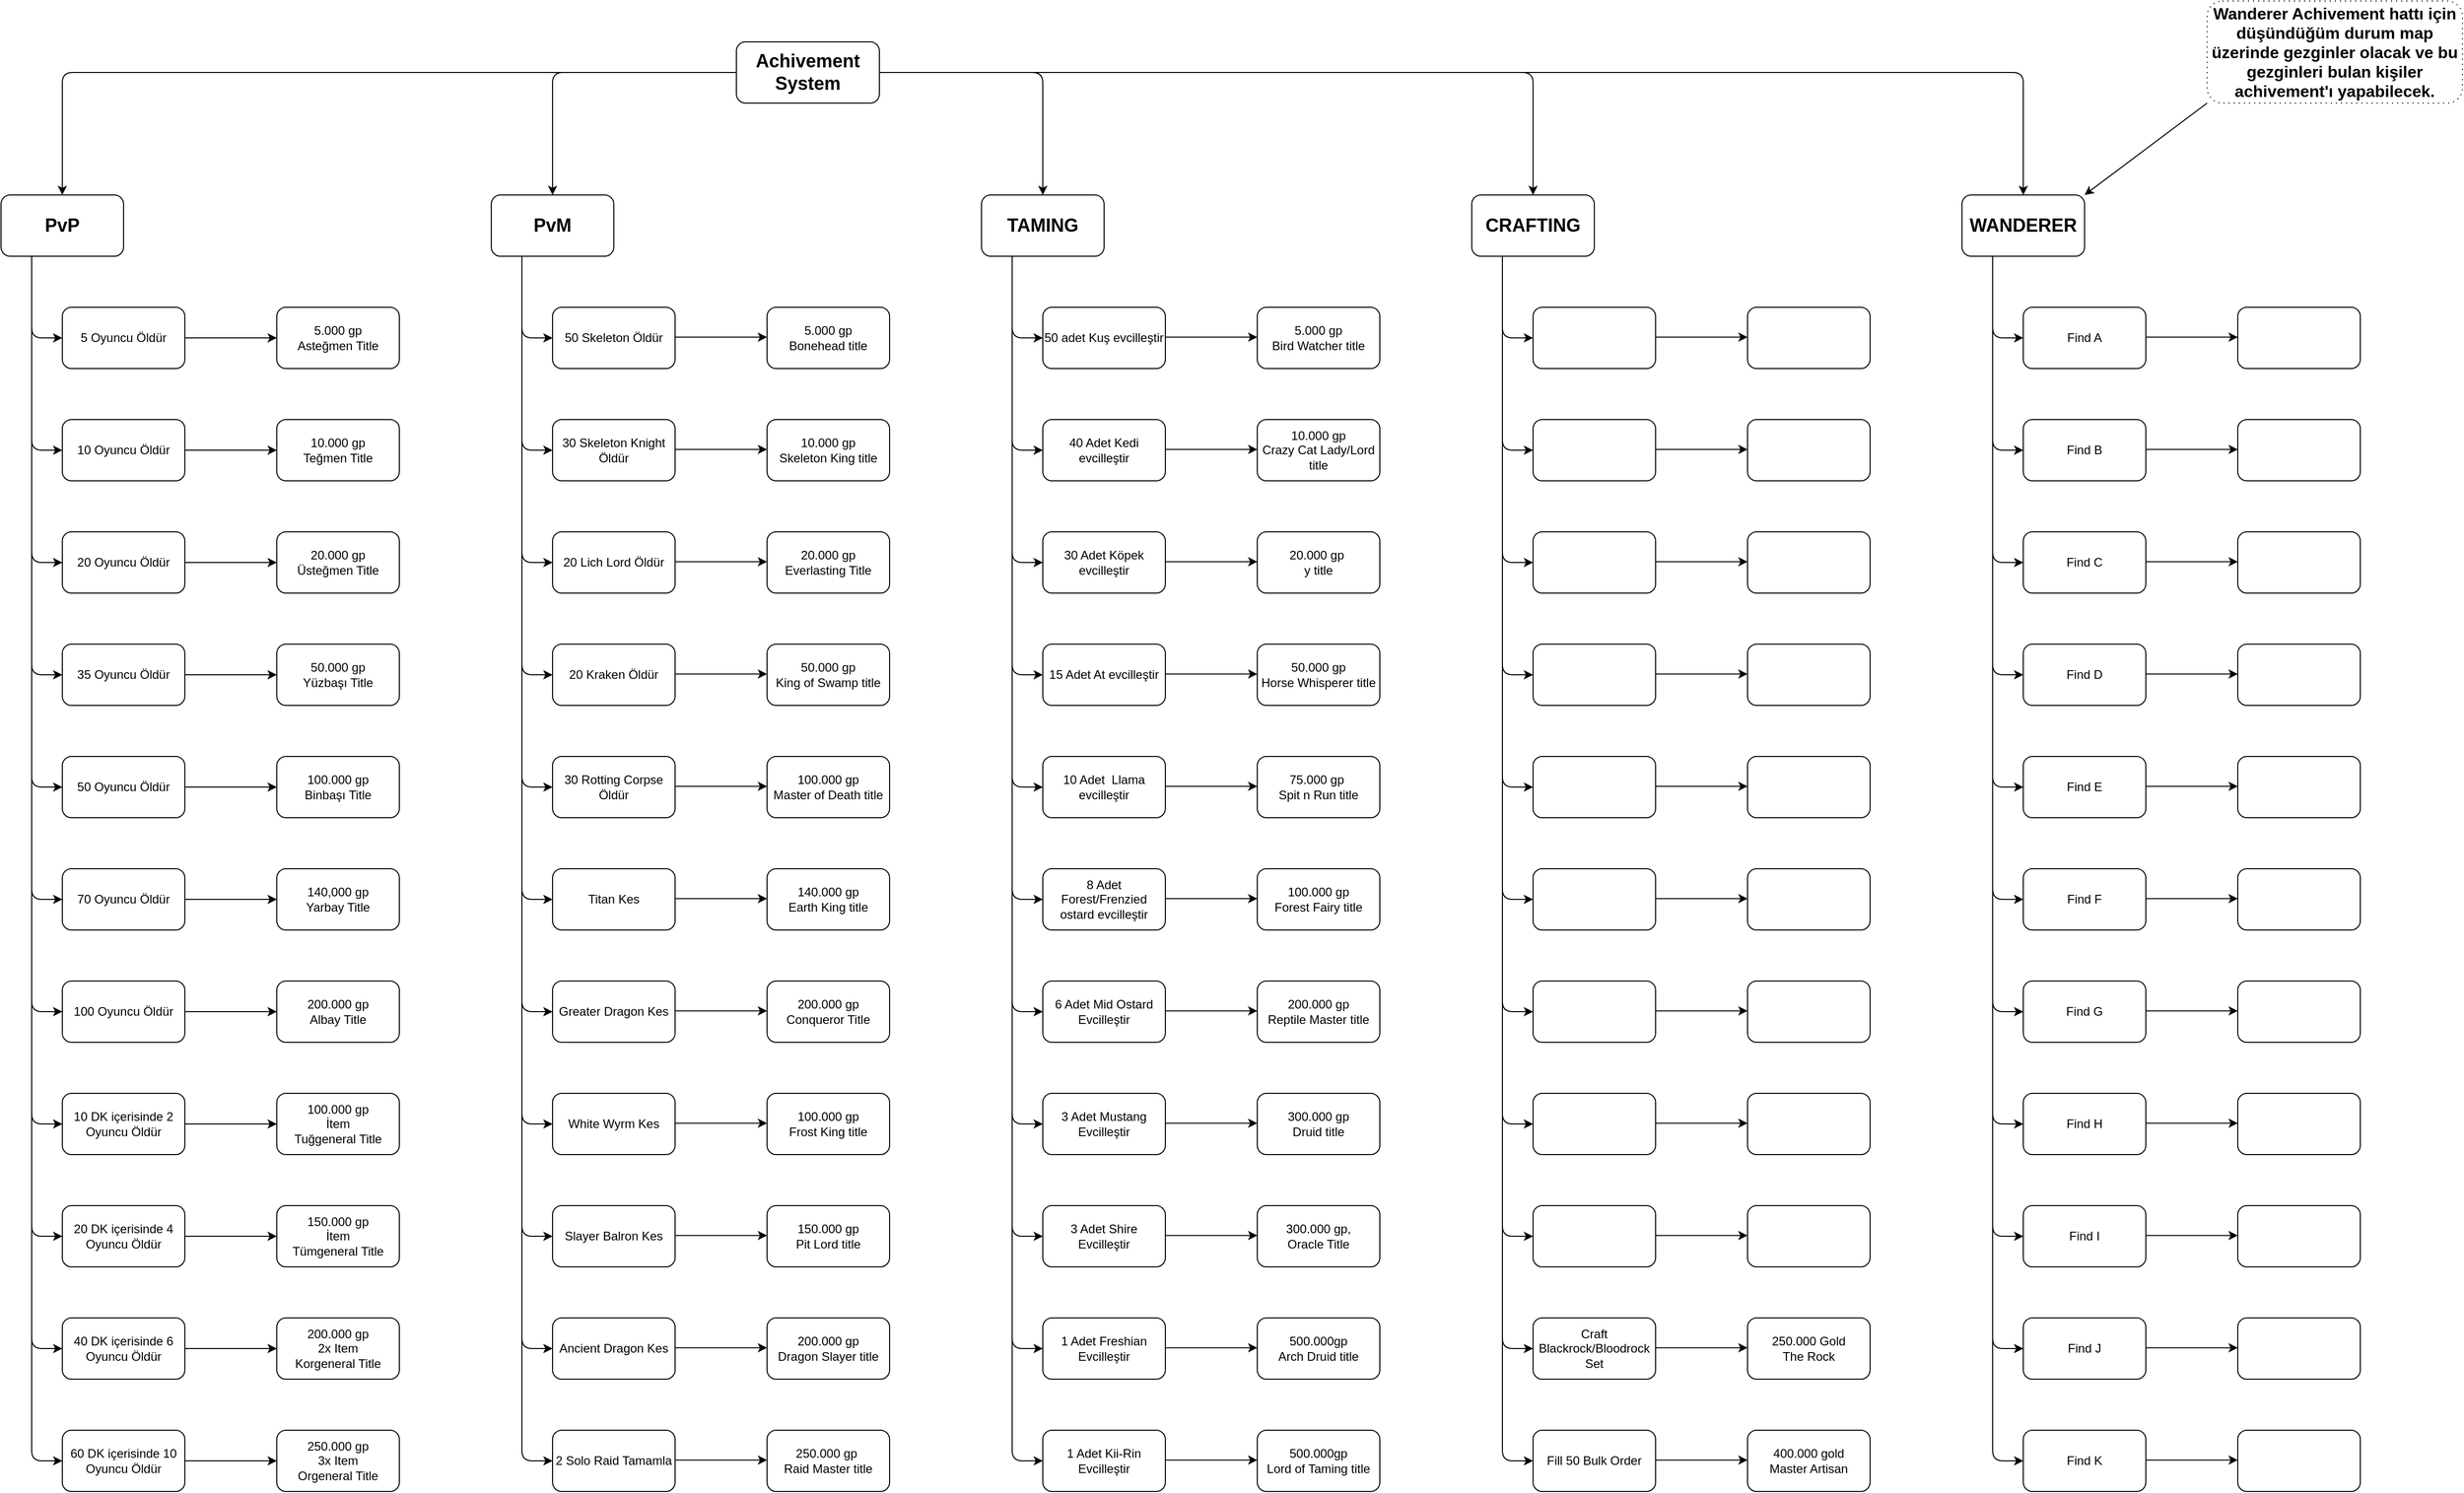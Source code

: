 <mxfile version="14.2.5" type="github">
  <diagram id="s364JGcUKSa12-7OBkJO" name="Achivement Tree">
    <mxGraphModel dx="-8578" dy="772" grid="1" gridSize="10" guides="1" tooltips="1" connect="1" arrows="1" fold="1" page="1" pageScale="1" pageWidth="5000" pageHeight="5000" math="0" shadow="0">
      <root>
        <mxCell id="0" />
        <mxCell id="1" parent="0" />
        <mxCell id="OzWvhK6dAo9HymXKtD1C-1" value="Achivement System" style="rounded=1;whiteSpace=wrap;html=1;fontStyle=1;fontSize=18;" parent="1" vertex="1">
          <mxGeometry x="12440" y="130" width="140" height="60" as="geometry" />
        </mxCell>
        <mxCell id="OzWvhK6dAo9HymXKtD1C-2" value="PvM" style="rounded=1;whiteSpace=wrap;html=1;fontStyle=1;fontSize=18;" parent="1" vertex="1">
          <mxGeometry x="12200" y="280" width="120" height="60" as="geometry" />
        </mxCell>
        <mxCell id="OzWvhK6dAo9HymXKtD1C-3" value="PvP" style="rounded=1;whiteSpace=wrap;html=1;fontStyle=1;fontSize=18;" parent="1" vertex="1">
          <mxGeometry x="11720" y="280" width="120" height="60" as="geometry" />
        </mxCell>
        <mxCell id="OzWvhK6dAo9HymXKtD1C-4" value="TAMING" style="rounded=1;whiteSpace=wrap;html=1;fontStyle=1;fontSize=18;" parent="1" vertex="1">
          <mxGeometry x="12680" y="280" width="120" height="60" as="geometry" />
        </mxCell>
        <mxCell id="OzWvhK6dAo9HymXKtD1C-5" value="CRAFTING" style="rounded=1;whiteSpace=wrap;html=1;fontStyle=1;fontSize=18;" parent="1" vertex="1">
          <mxGeometry x="13160" y="280" width="120" height="60" as="geometry" />
        </mxCell>
        <mxCell id="OzWvhK6dAo9HymXKtD1C-6" value="" style="endArrow=classic;html=1;exitX=0;exitY=0.5;exitDx=0;exitDy=0;entryX=0.5;entryY=0;entryDx=0;entryDy=0;" parent="1" source="OzWvhK6dAo9HymXKtD1C-1" target="OzWvhK6dAo9HymXKtD1C-3" edge="1">
          <mxGeometry width="50" height="50" relative="1" as="geometry">
            <mxPoint x="12320" y="200" as="sourcePoint" />
            <mxPoint x="12370" y="150" as="targetPoint" />
            <Array as="points">
              <mxPoint x="11780" y="160" />
            </Array>
          </mxGeometry>
        </mxCell>
        <mxCell id="OzWvhK6dAo9HymXKtD1C-7" value="" style="endArrow=classic;html=1;exitX=0;exitY=0.5;exitDx=0;exitDy=0;entryX=0.5;entryY=0;entryDx=0;entryDy=0;" parent="1" source="OzWvhK6dAo9HymXKtD1C-1" target="OzWvhK6dAo9HymXKtD1C-2" edge="1">
          <mxGeometry width="50" height="50" relative="1" as="geometry">
            <mxPoint x="12470" y="370" as="sourcePoint" />
            <mxPoint x="12520" y="320" as="targetPoint" />
            <Array as="points">
              <mxPoint x="12260" y="160" />
            </Array>
          </mxGeometry>
        </mxCell>
        <mxCell id="OzWvhK6dAo9HymXKtD1C-8" value="" style="endArrow=classic;html=1;exitX=1;exitY=0.5;exitDx=0;exitDy=0;entryX=0.5;entryY=0;entryDx=0;entryDy=0;" parent="1" source="OzWvhK6dAo9HymXKtD1C-1" target="OzWvhK6dAo9HymXKtD1C-5" edge="1">
          <mxGeometry width="50" height="50" relative="1" as="geometry">
            <mxPoint x="12930" y="340" as="sourcePoint" />
            <mxPoint x="12980" y="290" as="targetPoint" />
            <Array as="points">
              <mxPoint x="13220" y="160" />
            </Array>
          </mxGeometry>
        </mxCell>
        <mxCell id="OzWvhK6dAo9HymXKtD1C-9" value="" style="endArrow=classic;html=1;exitX=1;exitY=0.5;exitDx=0;exitDy=0;entryX=0.5;entryY=0;entryDx=0;entryDy=0;" parent="1" source="OzWvhK6dAo9HymXKtD1C-1" target="OzWvhK6dAo9HymXKtD1C-4" edge="1">
          <mxGeometry width="50" height="50" relative="1" as="geometry">
            <mxPoint x="12850" y="460" as="sourcePoint" />
            <mxPoint x="12900" y="410" as="targetPoint" />
            <Array as="points">
              <mxPoint x="12740" y="160" />
            </Array>
          </mxGeometry>
        </mxCell>
        <mxCell id="OzWvhK6dAo9HymXKtD1C-10" value="5 Oyuncu Öldür" style="rounded=1;whiteSpace=wrap;html=1;" parent="1" vertex="1">
          <mxGeometry x="11780" y="390" width="120" height="60" as="geometry" />
        </mxCell>
        <mxCell id="MRAyvvZyPW6zGo8ZCI47-1" value="" style="endArrow=classic;html=1;exitX=0.25;exitY=1;exitDx=0;exitDy=0;entryX=0;entryY=0.5;entryDx=0;entryDy=0;" parent="1" source="OzWvhK6dAo9HymXKtD1C-3" target="OzWvhK6dAo9HymXKtD1C-10" edge="1">
          <mxGeometry width="50" height="50" relative="1" as="geometry">
            <mxPoint x="11690" y="540" as="sourcePoint" />
            <mxPoint x="11740" y="490" as="targetPoint" />
            <Array as="points">
              <mxPoint x="11750" y="420" />
            </Array>
          </mxGeometry>
        </mxCell>
        <mxCell id="MRAyvvZyPW6zGo8ZCI47-2" value="10 Oyuncu Öldür" style="rounded=1;whiteSpace=wrap;html=1;" parent="1" vertex="1">
          <mxGeometry x="11780" y="500" width="120" height="60" as="geometry" />
        </mxCell>
        <mxCell id="MRAyvvZyPW6zGo8ZCI47-3" value="" style="endArrow=classic;html=1;exitX=0.25;exitY=1;exitDx=0;exitDy=0;entryX=0;entryY=0.5;entryDx=0;entryDy=0;" parent="1" source="OzWvhK6dAo9HymXKtD1C-3" target="MRAyvvZyPW6zGo8ZCI47-2" edge="1">
          <mxGeometry width="50" height="50" relative="1" as="geometry">
            <mxPoint x="11780" y="670" as="sourcePoint" />
            <mxPoint x="11830" y="620" as="targetPoint" />
            <Array as="points">
              <mxPoint x="11750" y="530" />
            </Array>
          </mxGeometry>
        </mxCell>
        <mxCell id="MRAyvvZyPW6zGo8ZCI47-4" value="20 Oyuncu Öldür" style="rounded=1;whiteSpace=wrap;html=1;" parent="1" vertex="1">
          <mxGeometry x="11780" y="610" width="120" height="60" as="geometry" />
        </mxCell>
        <mxCell id="MRAyvvZyPW6zGo8ZCI47-5" value="35 Oyuncu Öldür" style="rounded=1;whiteSpace=wrap;html=1;" parent="1" vertex="1">
          <mxGeometry x="11780" y="720" width="120" height="60" as="geometry" />
        </mxCell>
        <mxCell id="MRAyvvZyPW6zGo8ZCI47-6" value="50 Oyuncu Öldür" style="rounded=1;whiteSpace=wrap;html=1;" parent="1" vertex="1">
          <mxGeometry x="11780" y="830" width="120" height="60" as="geometry" />
        </mxCell>
        <mxCell id="MRAyvvZyPW6zGo8ZCI47-7" value="70 Oyuncu Öldür" style="rounded=1;whiteSpace=wrap;html=1;" parent="1" vertex="1">
          <mxGeometry x="11780" y="940" width="120" height="60" as="geometry" />
        </mxCell>
        <mxCell id="MRAyvvZyPW6zGo8ZCI47-8" value="100 Oyuncu Öldür" style="rounded=1;whiteSpace=wrap;html=1;" parent="1" vertex="1">
          <mxGeometry x="11780" y="1050" width="120" height="60" as="geometry" />
        </mxCell>
        <mxCell id="MRAyvvZyPW6zGo8ZCI47-9" value="10 DK içerisinde 2 Oyuncu Öldür" style="rounded=1;whiteSpace=wrap;html=1;" parent="1" vertex="1">
          <mxGeometry x="11780" y="1160" width="120" height="60" as="geometry" />
        </mxCell>
        <mxCell id="MRAyvvZyPW6zGo8ZCI47-10" value="20 DK içerisinde 4 Oyuncu Öldür" style="rounded=1;whiteSpace=wrap;html=1;" parent="1" vertex="1">
          <mxGeometry x="11780" y="1270" width="120" height="60" as="geometry" />
        </mxCell>
        <mxCell id="MRAyvvZyPW6zGo8ZCI47-11" value="40 DK içerisinde 6 Oyuncu Öldür" style="rounded=1;whiteSpace=wrap;html=1;" parent="1" vertex="1">
          <mxGeometry x="11780" y="1380" width="120" height="60" as="geometry" />
        </mxCell>
        <mxCell id="MRAyvvZyPW6zGo8ZCI47-12" value="60 DK içerisinde 10 Oyuncu Öldür" style="rounded=1;whiteSpace=wrap;html=1;" parent="1" vertex="1">
          <mxGeometry x="11780" y="1490" width="120" height="60" as="geometry" />
        </mxCell>
        <mxCell id="MRAyvvZyPW6zGo8ZCI47-13" value="" style="endArrow=classic;html=1;exitX=0.25;exitY=1;exitDx=0;exitDy=0;entryX=0;entryY=0.5;entryDx=0;entryDy=0;" parent="1" source="OzWvhK6dAo9HymXKtD1C-3" target="MRAyvvZyPW6zGo8ZCI47-4" edge="1">
          <mxGeometry width="50" height="50" relative="1" as="geometry">
            <mxPoint x="12010" y="570" as="sourcePoint" />
            <mxPoint x="12060" y="520" as="targetPoint" />
            <Array as="points">
              <mxPoint x="11750" y="640" />
            </Array>
          </mxGeometry>
        </mxCell>
        <mxCell id="MRAyvvZyPW6zGo8ZCI47-14" value="" style="endArrow=classic;html=1;entryX=0;entryY=0.5;entryDx=0;entryDy=0;" parent="1" target="MRAyvvZyPW6zGo8ZCI47-5" edge="1">
          <mxGeometry width="50" height="50" relative="1" as="geometry">
            <mxPoint x="11750" y="580" as="sourcePoint" />
            <mxPoint x="12010" y="650" as="targetPoint" />
            <Array as="points">
              <mxPoint x="11750" y="750" />
            </Array>
          </mxGeometry>
        </mxCell>
        <mxCell id="MRAyvvZyPW6zGo8ZCI47-15" value="" style="endArrow=classic;html=1;entryX=0;entryY=0.5;entryDx=0;entryDy=0;" parent="1" target="MRAyvvZyPW6zGo8ZCI47-6" edge="1">
          <mxGeometry width="50" height="50" relative="1" as="geometry">
            <mxPoint x="11750" y="720" as="sourcePoint" />
            <mxPoint x="11980" y="860" as="targetPoint" />
            <Array as="points">
              <mxPoint x="11750" y="860" />
            </Array>
          </mxGeometry>
        </mxCell>
        <mxCell id="MRAyvvZyPW6zGo8ZCI47-16" value="" style="endArrow=classic;html=1;entryX=0;entryY=0.5;entryDx=0;entryDy=0;" parent="1" target="MRAyvvZyPW6zGo8ZCI47-7" edge="1">
          <mxGeometry width="50" height="50" relative="1" as="geometry">
            <mxPoint x="11750" y="820" as="sourcePoint" />
            <mxPoint x="12060" y="980" as="targetPoint" />
            <Array as="points">
              <mxPoint x="11750" y="970" />
            </Array>
          </mxGeometry>
        </mxCell>
        <mxCell id="MRAyvvZyPW6zGo8ZCI47-17" value="" style="endArrow=classic;html=1;entryX=0;entryY=0.5;entryDx=0;entryDy=0;" parent="1" target="MRAyvvZyPW6zGo8ZCI47-8" edge="1">
          <mxGeometry width="50" height="50" relative="1" as="geometry">
            <mxPoint x="11750" y="940" as="sourcePoint" />
            <mxPoint x="12010" y="1100" as="targetPoint" />
            <Array as="points">
              <mxPoint x="11750" y="1080" />
            </Array>
          </mxGeometry>
        </mxCell>
        <mxCell id="MRAyvvZyPW6zGo8ZCI47-18" value="" style="endArrow=classic;html=1;entryX=0;entryY=0.5;entryDx=0;entryDy=0;" parent="1" target="MRAyvvZyPW6zGo8ZCI47-9" edge="1">
          <mxGeometry width="50" height="50" relative="1" as="geometry">
            <mxPoint x="11750" y="1050" as="sourcePoint" />
            <mxPoint x="12090" y="1260" as="targetPoint" />
            <Array as="points">
              <mxPoint x="11750" y="1190" />
            </Array>
          </mxGeometry>
        </mxCell>
        <mxCell id="MRAyvvZyPW6zGo8ZCI47-19" value="" style="endArrow=classic;html=1;entryX=0;entryY=0.5;entryDx=0;entryDy=0;" parent="1" target="MRAyvvZyPW6zGo8ZCI47-10" edge="1">
          <mxGeometry width="50" height="50" relative="1" as="geometry">
            <mxPoint x="11750" y="1160" as="sourcePoint" />
            <mxPoint x="12090" y="1270" as="targetPoint" />
            <Array as="points">
              <mxPoint x="11750" y="1300" />
            </Array>
          </mxGeometry>
        </mxCell>
        <mxCell id="MRAyvvZyPW6zGo8ZCI47-20" value="" style="endArrow=classic;html=1;entryX=0;entryY=0.5;entryDx=0;entryDy=0;" parent="1" target="MRAyvvZyPW6zGo8ZCI47-11" edge="1">
          <mxGeometry width="50" height="50" relative="1" as="geometry">
            <mxPoint x="11750" y="1260" as="sourcePoint" />
            <mxPoint x="12010" y="1400" as="targetPoint" />
            <Array as="points">
              <mxPoint x="11750" y="1410" />
            </Array>
          </mxGeometry>
        </mxCell>
        <mxCell id="MRAyvvZyPW6zGo8ZCI47-21" value="" style="endArrow=classic;html=1;entryX=0;entryY=0.5;entryDx=0;entryDy=0;" parent="1" target="MRAyvvZyPW6zGo8ZCI47-12" edge="1">
          <mxGeometry width="50" height="50" relative="1" as="geometry">
            <mxPoint x="11750" y="1380" as="sourcePoint" />
            <mxPoint x="12030" y="1490" as="targetPoint" />
            <Array as="points">
              <mxPoint x="11750" y="1520" />
            </Array>
          </mxGeometry>
        </mxCell>
        <mxCell id="MRAyvvZyPW6zGo8ZCI47-22" value="WANDERER" style="rounded=1;whiteSpace=wrap;html=1;fontStyle=1;fontSize=18;" parent="1" vertex="1">
          <mxGeometry x="13640" y="280" width="120" height="60" as="geometry" />
        </mxCell>
        <mxCell id="MRAyvvZyPW6zGo8ZCI47-23" value="" style="endArrow=classic;html=1;exitX=1;exitY=0.5;exitDx=0;exitDy=0;entryX=0.5;entryY=0;entryDx=0;entryDy=0;" parent="1" source="OzWvhK6dAo9HymXKtD1C-1" target="MRAyvvZyPW6zGo8ZCI47-22" edge="1">
          <mxGeometry width="50" height="50" relative="1" as="geometry">
            <mxPoint x="12970" y="480" as="sourcePoint" />
            <mxPoint x="13020" y="430" as="targetPoint" />
            <Array as="points">
              <mxPoint x="13700" y="160" />
            </Array>
          </mxGeometry>
        </mxCell>
        <mxCell id="MRAyvvZyPW6zGo8ZCI47-24" value="50 Skeleton Öldür" style="rounded=1;whiteSpace=wrap;html=1;" parent="1" vertex="1">
          <mxGeometry x="12260" y="390" width="120" height="60" as="geometry" />
        </mxCell>
        <mxCell id="MRAyvvZyPW6zGo8ZCI47-25" value="30 Skeleton Knight Öldür" style="rounded=1;whiteSpace=wrap;html=1;" parent="1" vertex="1">
          <mxGeometry x="12260" y="500" width="120" height="60" as="geometry" />
        </mxCell>
        <mxCell id="MRAyvvZyPW6zGo8ZCI47-26" value="20 Lich Lord Öldür" style="rounded=1;whiteSpace=wrap;html=1;" parent="1" vertex="1">
          <mxGeometry x="12260" y="610" width="120" height="60" as="geometry" />
        </mxCell>
        <mxCell id="MRAyvvZyPW6zGo8ZCI47-27" value="20 Kraken Öldür" style="rounded=1;whiteSpace=wrap;html=1;" parent="1" vertex="1">
          <mxGeometry x="12260" y="720" width="120" height="60" as="geometry" />
        </mxCell>
        <mxCell id="MRAyvvZyPW6zGo8ZCI47-28" value="&lt;span&gt;30 Rotting Corpse Öldür&lt;/span&gt;" style="rounded=1;whiteSpace=wrap;html=1;" parent="1" vertex="1">
          <mxGeometry x="12260" y="830" width="120" height="60" as="geometry" />
        </mxCell>
        <mxCell id="MRAyvvZyPW6zGo8ZCI47-29" value="Titan Kes" style="rounded=1;whiteSpace=wrap;html=1;" parent="1" vertex="1">
          <mxGeometry x="12260" y="940" width="120" height="60" as="geometry" />
        </mxCell>
        <mxCell id="MRAyvvZyPW6zGo8ZCI47-30" value="Greater Dragon Kes" style="rounded=1;whiteSpace=wrap;html=1;" parent="1" vertex="1">
          <mxGeometry x="12260" y="1050" width="120" height="60" as="geometry" />
        </mxCell>
        <mxCell id="MRAyvvZyPW6zGo8ZCI47-31" value="White Wyrm Kes" style="rounded=1;whiteSpace=wrap;html=1;" parent="1" vertex="1">
          <mxGeometry x="12260" y="1160" width="120" height="60" as="geometry" />
        </mxCell>
        <mxCell id="MRAyvvZyPW6zGo8ZCI47-32" value="Slayer Balron Kes" style="rounded=1;whiteSpace=wrap;html=1;" parent="1" vertex="1">
          <mxGeometry x="12260" y="1270" width="120" height="60" as="geometry" />
        </mxCell>
        <mxCell id="MRAyvvZyPW6zGo8ZCI47-33" value="Ancient Dragon Kes" style="rounded=1;whiteSpace=wrap;html=1;" parent="1" vertex="1">
          <mxGeometry x="12260" y="1380" width="120" height="60" as="geometry" />
        </mxCell>
        <mxCell id="MRAyvvZyPW6zGo8ZCI47-34" value="2 Solo Raid Tamamla" style="rounded=1;whiteSpace=wrap;html=1;" parent="1" vertex="1">
          <mxGeometry x="12260" y="1490" width="120" height="60" as="geometry" />
        </mxCell>
        <mxCell id="MRAyvvZyPW6zGo8ZCI47-35" value="" style="endArrow=classic;html=1;entryX=0;entryY=0.5;entryDx=0;entryDy=0;" parent="1" edge="1">
          <mxGeometry width="50" height="50" relative="1" as="geometry">
            <mxPoint x="12230" y="580" as="sourcePoint" />
            <mxPoint x="12260" y="750" as="targetPoint" />
            <Array as="points">
              <mxPoint x="12230" y="750" />
            </Array>
          </mxGeometry>
        </mxCell>
        <mxCell id="MRAyvvZyPW6zGo8ZCI47-36" value="" style="endArrow=classic;html=1;entryX=0;entryY=0.5;entryDx=0;entryDy=0;" parent="1" edge="1">
          <mxGeometry width="50" height="50" relative="1" as="geometry">
            <mxPoint x="12230" y="720" as="sourcePoint" />
            <mxPoint x="12260" y="860" as="targetPoint" />
            <Array as="points">
              <mxPoint x="12230" y="860" />
            </Array>
          </mxGeometry>
        </mxCell>
        <mxCell id="MRAyvvZyPW6zGo8ZCI47-37" value="" style="endArrow=classic;html=1;entryX=0;entryY=0.5;entryDx=0;entryDy=0;" parent="1" edge="1">
          <mxGeometry width="50" height="50" relative="1" as="geometry">
            <mxPoint x="12230" y="820" as="sourcePoint" />
            <mxPoint x="12260" y="970" as="targetPoint" />
            <Array as="points">
              <mxPoint x="12230" y="970" />
            </Array>
          </mxGeometry>
        </mxCell>
        <mxCell id="MRAyvvZyPW6zGo8ZCI47-38" value="" style="endArrow=classic;html=1;entryX=0;entryY=0.5;entryDx=0;entryDy=0;" parent="1" edge="1">
          <mxGeometry width="50" height="50" relative="1" as="geometry">
            <mxPoint x="12230" y="940" as="sourcePoint" />
            <mxPoint x="12260" y="1080" as="targetPoint" />
            <Array as="points">
              <mxPoint x="12230" y="1080" />
            </Array>
          </mxGeometry>
        </mxCell>
        <mxCell id="MRAyvvZyPW6zGo8ZCI47-39" value="" style="endArrow=classic;html=1;entryX=0;entryY=0.5;entryDx=0;entryDy=0;" parent="1" edge="1">
          <mxGeometry width="50" height="50" relative="1" as="geometry">
            <mxPoint x="12230" y="1050" as="sourcePoint" />
            <mxPoint x="12260" y="1190" as="targetPoint" />
            <Array as="points">
              <mxPoint x="12230" y="1190" />
            </Array>
          </mxGeometry>
        </mxCell>
        <mxCell id="MRAyvvZyPW6zGo8ZCI47-40" value="" style="endArrow=classic;html=1;entryX=0;entryY=0.5;entryDx=0;entryDy=0;" parent="1" edge="1">
          <mxGeometry width="50" height="50" relative="1" as="geometry">
            <mxPoint x="12230" y="1160" as="sourcePoint" />
            <mxPoint x="12260" y="1300" as="targetPoint" />
            <Array as="points">
              <mxPoint x="12230" y="1300" />
            </Array>
          </mxGeometry>
        </mxCell>
        <mxCell id="MRAyvvZyPW6zGo8ZCI47-41" value="" style="endArrow=classic;html=1;entryX=0;entryY=0.5;entryDx=0;entryDy=0;" parent="1" edge="1">
          <mxGeometry width="50" height="50" relative="1" as="geometry">
            <mxPoint x="12230" y="1260" as="sourcePoint" />
            <mxPoint x="12260" y="1410" as="targetPoint" />
            <Array as="points">
              <mxPoint x="12230" y="1410" />
            </Array>
          </mxGeometry>
        </mxCell>
        <mxCell id="MRAyvvZyPW6zGo8ZCI47-42" value="" style="endArrow=classic;html=1;entryX=0;entryY=0.5;entryDx=0;entryDy=0;" parent="1" edge="1">
          <mxGeometry width="50" height="50" relative="1" as="geometry">
            <mxPoint x="12230" y="1380" as="sourcePoint" />
            <mxPoint x="12260" y="1520" as="targetPoint" />
            <Array as="points">
              <mxPoint x="12230" y="1520" />
            </Array>
          </mxGeometry>
        </mxCell>
        <mxCell id="MRAyvvZyPW6zGo8ZCI47-43" value="" style="endArrow=classic;html=1;exitX=0.25;exitY=1;exitDx=0;exitDy=0;entryX=0;entryY=0.5;entryDx=0;entryDy=0;" parent="1" source="OzWvhK6dAo9HymXKtD1C-2" target="MRAyvvZyPW6zGo8ZCI47-24" edge="1">
          <mxGeometry width="50" height="50" relative="1" as="geometry">
            <mxPoint x="12090" y="510" as="sourcePoint" />
            <mxPoint x="12140" y="460" as="targetPoint" />
            <Array as="points">
              <mxPoint x="12230" y="420" />
            </Array>
          </mxGeometry>
        </mxCell>
        <mxCell id="MRAyvvZyPW6zGo8ZCI47-44" value="" style="endArrow=classic;html=1;exitX=0.25;exitY=1;exitDx=0;exitDy=0;entryX=0;entryY=0.5;entryDx=0;entryDy=0;" parent="1" source="OzWvhK6dAo9HymXKtD1C-2" target="MRAyvvZyPW6zGo8ZCI47-25" edge="1">
          <mxGeometry width="50" height="50" relative="1" as="geometry">
            <mxPoint x="12160" y="500" as="sourcePoint" />
            <mxPoint x="12210" y="450" as="targetPoint" />
            <Array as="points">
              <mxPoint x="12230" y="530" />
            </Array>
          </mxGeometry>
        </mxCell>
        <mxCell id="MRAyvvZyPW6zGo8ZCI47-45" value="" style="endArrow=classic;html=1;exitX=0.25;exitY=1;exitDx=0;exitDy=0;entryX=0;entryY=0.5;entryDx=0;entryDy=0;" parent="1" source="OzWvhK6dAo9HymXKtD1C-2" target="MRAyvvZyPW6zGo8ZCI47-26" edge="1">
          <mxGeometry width="50" height="50" relative="1" as="geometry">
            <mxPoint x="12120" y="600" as="sourcePoint" />
            <mxPoint x="12170" y="550" as="targetPoint" />
            <Array as="points">
              <mxPoint x="12230" y="640" />
            </Array>
          </mxGeometry>
        </mxCell>
        <mxCell id="MRAyvvZyPW6zGo8ZCI47-46" value="5.000 gp&lt;br&gt;Asteğmen Title" style="rounded=1;whiteSpace=wrap;html=1;" parent="1" vertex="1">
          <mxGeometry x="11990" y="390" width="120" height="60" as="geometry" />
        </mxCell>
        <mxCell id="MRAyvvZyPW6zGo8ZCI47-47" value="10.000 gp&lt;br&gt;Teğmen Title" style="rounded=1;whiteSpace=wrap;html=1;" parent="1" vertex="1">
          <mxGeometry x="11990" y="500" width="120" height="60" as="geometry" />
        </mxCell>
        <mxCell id="MRAyvvZyPW6zGo8ZCI47-48" value="20.000 gp&lt;br&gt;Üsteğmen Title" style="rounded=1;whiteSpace=wrap;html=1;" parent="1" vertex="1">
          <mxGeometry x="11990" y="610" width="120" height="60" as="geometry" />
        </mxCell>
        <mxCell id="MRAyvvZyPW6zGo8ZCI47-49" value="50.000 gp&lt;br&gt;Yüzbaşı Title" style="rounded=1;whiteSpace=wrap;html=1;" parent="1" vertex="1">
          <mxGeometry x="11990" y="720" width="120" height="60" as="geometry" />
        </mxCell>
        <mxCell id="MRAyvvZyPW6zGo8ZCI47-50" value="100.000 gp&lt;br&gt;Binbaşı Title" style="rounded=1;whiteSpace=wrap;html=1;" parent="1" vertex="1">
          <mxGeometry x="11990" y="830" width="120" height="60" as="geometry" />
        </mxCell>
        <mxCell id="MRAyvvZyPW6zGo8ZCI47-51" value="140,000 gp&lt;br&gt;Yarbay Title" style="rounded=1;whiteSpace=wrap;html=1;" parent="1" vertex="1">
          <mxGeometry x="11990" y="940" width="120" height="60" as="geometry" />
        </mxCell>
        <mxCell id="MRAyvvZyPW6zGo8ZCI47-52" value="200.000 gp&lt;br&gt;Albay Title" style="rounded=1;whiteSpace=wrap;html=1;" parent="1" vertex="1">
          <mxGeometry x="11990" y="1050" width="120" height="60" as="geometry" />
        </mxCell>
        <mxCell id="MRAyvvZyPW6zGo8ZCI47-53" value="100.000 gp&lt;br&gt;İtem&lt;br&gt;Tuğgeneral Title" style="rounded=1;whiteSpace=wrap;html=1;" parent="1" vertex="1">
          <mxGeometry x="11990" y="1160" width="120" height="60" as="geometry" />
        </mxCell>
        <mxCell id="MRAyvvZyPW6zGo8ZCI47-54" value="150.000 gp&lt;br&gt;İtem&lt;br&gt;Tümgeneral Title" style="rounded=1;whiteSpace=wrap;html=1;" parent="1" vertex="1">
          <mxGeometry x="11990" y="1270" width="120" height="60" as="geometry" />
        </mxCell>
        <mxCell id="MRAyvvZyPW6zGo8ZCI47-55" value="200.000 gp&lt;br&gt;2x Item&lt;br&gt;Korgeneral Title" style="rounded=1;whiteSpace=wrap;html=1;" parent="1" vertex="1">
          <mxGeometry x="11990" y="1380" width="120" height="60" as="geometry" />
        </mxCell>
        <mxCell id="MRAyvvZyPW6zGo8ZCI47-56" value="250.000 gp&lt;br&gt;3x Item&lt;br&gt;Orgeneral Title" style="rounded=1;whiteSpace=wrap;html=1;" parent="1" vertex="1">
          <mxGeometry x="11990" y="1490" width="120" height="60" as="geometry" />
        </mxCell>
        <mxCell id="MRAyvvZyPW6zGo8ZCI47-57" value="" style="endArrow=classic;html=1;exitX=1;exitY=0.5;exitDx=0;exitDy=0;entryX=0;entryY=0.5;entryDx=0;entryDy=0;" parent="1" source="OzWvhK6dAo9HymXKtD1C-10" target="MRAyvvZyPW6zGo8ZCI47-46" edge="1">
          <mxGeometry width="50" height="50" relative="1" as="geometry">
            <mxPoint x="11630" y="670" as="sourcePoint" />
            <mxPoint x="11680" y="620" as="targetPoint" />
          </mxGeometry>
        </mxCell>
        <mxCell id="MRAyvvZyPW6zGo8ZCI47-58" value="" style="endArrow=classic;html=1;exitX=1;exitY=0.5;exitDx=0;exitDy=0;entryX=0;entryY=0.5;entryDx=0;entryDy=0;" parent="1" source="MRAyvvZyPW6zGo8ZCI47-2" target="MRAyvvZyPW6zGo8ZCI47-47" edge="1">
          <mxGeometry width="50" height="50" relative="1" as="geometry">
            <mxPoint x="11670" y="640" as="sourcePoint" />
            <mxPoint x="11720" y="590" as="targetPoint" />
          </mxGeometry>
        </mxCell>
        <mxCell id="MRAyvvZyPW6zGo8ZCI47-59" value="" style="endArrow=classic;html=1;exitX=1;exitY=0.5;exitDx=0;exitDy=0;entryX=0;entryY=0.5;entryDx=0;entryDy=0;" parent="1" source="MRAyvvZyPW6zGo8ZCI47-4" target="MRAyvvZyPW6zGo8ZCI47-48" edge="1">
          <mxGeometry width="50" height="50" relative="1" as="geometry">
            <mxPoint x="11640" y="650" as="sourcePoint" />
            <mxPoint x="11690" y="600" as="targetPoint" />
          </mxGeometry>
        </mxCell>
        <mxCell id="MRAyvvZyPW6zGo8ZCI47-60" value="" style="endArrow=classic;html=1;exitX=1;exitY=0.5;exitDx=0;exitDy=0;entryX=0;entryY=0.5;entryDx=0;entryDy=0;" parent="1" source="MRAyvvZyPW6zGo8ZCI47-5" target="MRAyvvZyPW6zGo8ZCI47-49" edge="1">
          <mxGeometry width="50" height="50" relative="1" as="geometry">
            <mxPoint x="11610" y="760" as="sourcePoint" />
            <mxPoint x="11660" y="710" as="targetPoint" />
          </mxGeometry>
        </mxCell>
        <mxCell id="MRAyvvZyPW6zGo8ZCI47-61" value="" style="endArrow=classic;html=1;exitX=1;exitY=0.5;exitDx=0;exitDy=0;entryX=0;entryY=0.5;entryDx=0;entryDy=0;" parent="1" source="MRAyvvZyPW6zGo8ZCI47-6" target="MRAyvvZyPW6zGo8ZCI47-50" edge="1">
          <mxGeometry width="50" height="50" relative="1" as="geometry">
            <mxPoint x="11610" y="880" as="sourcePoint" />
            <mxPoint x="11660" y="830" as="targetPoint" />
          </mxGeometry>
        </mxCell>
        <mxCell id="MRAyvvZyPW6zGo8ZCI47-62" value="" style="endArrow=classic;html=1;exitX=1;exitY=0.5;exitDx=0;exitDy=0;entryX=0;entryY=0.5;entryDx=0;entryDy=0;" parent="1" source="MRAyvvZyPW6zGo8ZCI47-7" target="MRAyvvZyPW6zGo8ZCI47-51" edge="1">
          <mxGeometry width="50" height="50" relative="1" as="geometry">
            <mxPoint x="11640" y="960" as="sourcePoint" />
            <mxPoint x="11690" y="910" as="targetPoint" />
          </mxGeometry>
        </mxCell>
        <mxCell id="MRAyvvZyPW6zGo8ZCI47-63" value="" style="endArrow=classic;html=1;exitX=1;exitY=0.5;exitDx=0;exitDy=0;entryX=0;entryY=0.5;entryDx=0;entryDy=0;" parent="1" source="MRAyvvZyPW6zGo8ZCI47-8" target="MRAyvvZyPW6zGo8ZCI47-52" edge="1">
          <mxGeometry width="50" height="50" relative="1" as="geometry">
            <mxPoint x="11680" y="1050" as="sourcePoint" />
            <mxPoint x="11730" y="1000" as="targetPoint" />
          </mxGeometry>
        </mxCell>
        <mxCell id="MRAyvvZyPW6zGo8ZCI47-64" value="" style="endArrow=classic;html=1;exitX=1;exitY=0.5;exitDx=0;exitDy=0;entryX=0;entryY=0.5;entryDx=0;entryDy=0;" parent="1" source="MRAyvvZyPW6zGo8ZCI47-9" target="MRAyvvZyPW6zGo8ZCI47-53" edge="1">
          <mxGeometry width="50" height="50" relative="1" as="geometry">
            <mxPoint x="11620" y="1250" as="sourcePoint" />
            <mxPoint x="11670" y="1200" as="targetPoint" />
          </mxGeometry>
        </mxCell>
        <mxCell id="MRAyvvZyPW6zGo8ZCI47-65" value="" style="endArrow=classic;html=1;exitX=1;exitY=0.5;exitDx=0;exitDy=0;entryX=0;entryY=0.5;entryDx=0;entryDy=0;" parent="1" source="MRAyvvZyPW6zGo8ZCI47-10" target="MRAyvvZyPW6zGo8ZCI47-54" edge="1">
          <mxGeometry width="50" height="50" relative="1" as="geometry">
            <mxPoint x="11650" y="1340" as="sourcePoint" />
            <mxPoint x="11700" y="1290" as="targetPoint" />
          </mxGeometry>
        </mxCell>
        <mxCell id="MRAyvvZyPW6zGo8ZCI47-66" value="" style="endArrow=classic;html=1;exitX=1;exitY=0.5;exitDx=0;exitDy=0;entryX=0;entryY=0.5;entryDx=0;entryDy=0;" parent="1" source="MRAyvvZyPW6zGo8ZCI47-11" target="MRAyvvZyPW6zGo8ZCI47-55" edge="1">
          <mxGeometry width="50" height="50" relative="1" as="geometry">
            <mxPoint x="11610" y="1390" as="sourcePoint" />
            <mxPoint x="11660" y="1340" as="targetPoint" />
          </mxGeometry>
        </mxCell>
        <mxCell id="MRAyvvZyPW6zGo8ZCI47-67" value="" style="endArrow=classic;html=1;exitX=1;exitY=0.5;exitDx=0;exitDy=0;entryX=0;entryY=0.5;entryDx=0;entryDy=0;" parent="1" source="MRAyvvZyPW6zGo8ZCI47-12" target="MRAyvvZyPW6zGo8ZCI47-56" edge="1">
          <mxGeometry width="50" height="50" relative="1" as="geometry">
            <mxPoint x="11620" y="1500" as="sourcePoint" />
            <mxPoint x="11670" y="1450" as="targetPoint" />
          </mxGeometry>
        </mxCell>
        <mxCell id="MRAyvvZyPW6zGo8ZCI47-68" value="5.000 gp&lt;br&gt;Bonehead title" style="rounded=1;whiteSpace=wrap;html=1;" parent="1" vertex="1">
          <mxGeometry x="12470" y="390" width="120" height="60" as="geometry" />
        </mxCell>
        <mxCell id="MRAyvvZyPW6zGo8ZCI47-69" value="10.000 gp&lt;br&gt;Skeleton King title" style="rounded=1;whiteSpace=wrap;html=1;" parent="1" vertex="1">
          <mxGeometry x="12470" y="500" width="120" height="60" as="geometry" />
        </mxCell>
        <mxCell id="MRAyvvZyPW6zGo8ZCI47-70" value="20.000 gp&lt;br&gt;Everlasting Title" style="rounded=1;whiteSpace=wrap;html=1;" parent="1" vertex="1">
          <mxGeometry x="12470" y="610" width="120" height="60" as="geometry" />
        </mxCell>
        <mxCell id="MRAyvvZyPW6zGo8ZCI47-71" value="50.000 gp&lt;br&gt;King of Swamp title" style="rounded=1;whiteSpace=wrap;html=1;" parent="1" vertex="1">
          <mxGeometry x="12470" y="720" width="120" height="60" as="geometry" />
        </mxCell>
        <mxCell id="MRAyvvZyPW6zGo8ZCI47-72" value="100.000 gp&lt;br&gt;Master of Death title" style="rounded=1;whiteSpace=wrap;html=1;" parent="1" vertex="1">
          <mxGeometry x="12470" y="830" width="120" height="60" as="geometry" />
        </mxCell>
        <mxCell id="MRAyvvZyPW6zGo8ZCI47-73" value="140.000 gp&lt;br&gt;Earth King title" style="rounded=1;whiteSpace=wrap;html=1;" parent="1" vertex="1">
          <mxGeometry x="12470" y="940" width="120" height="60" as="geometry" />
        </mxCell>
        <mxCell id="MRAyvvZyPW6zGo8ZCI47-74" value="200.000 gp&lt;br&gt;Conqueror Title" style="rounded=1;whiteSpace=wrap;html=1;" parent="1" vertex="1">
          <mxGeometry x="12470" y="1050" width="120" height="60" as="geometry" />
        </mxCell>
        <mxCell id="MRAyvvZyPW6zGo8ZCI47-75" value="100.000 gp&lt;br&gt;Frost King title" style="rounded=1;whiteSpace=wrap;html=1;" parent="1" vertex="1">
          <mxGeometry x="12470" y="1160" width="120" height="60" as="geometry" />
        </mxCell>
        <mxCell id="MRAyvvZyPW6zGo8ZCI47-76" value="150.000 gp&lt;br&gt;Pit Lord title" style="rounded=1;whiteSpace=wrap;html=1;" parent="1" vertex="1">
          <mxGeometry x="12470" y="1270" width="120" height="60" as="geometry" />
        </mxCell>
        <mxCell id="MRAyvvZyPW6zGo8ZCI47-77" value="200.000 gp&lt;br&gt;Dragon Slayer title" style="rounded=1;whiteSpace=wrap;html=1;" parent="1" vertex="1">
          <mxGeometry x="12470" y="1380" width="120" height="60" as="geometry" />
        </mxCell>
        <mxCell id="MRAyvvZyPW6zGo8ZCI47-78" value="250.000 gp&amp;nbsp;&lt;br&gt;Raid Master title" style="rounded=1;whiteSpace=wrap;html=1;" parent="1" vertex="1">
          <mxGeometry x="12470" y="1490" width="120" height="60" as="geometry" />
        </mxCell>
        <mxCell id="MRAyvvZyPW6zGo8ZCI47-79" value="" style="endArrow=classic;html=1;exitX=1;exitY=0.5;exitDx=0;exitDy=0;entryX=0;entryY=0.5;entryDx=0;entryDy=0;" parent="1" edge="1">
          <mxGeometry width="50" height="50" relative="1" as="geometry">
            <mxPoint x="12380" y="419.29" as="sourcePoint" />
            <mxPoint x="12470" y="419.29" as="targetPoint" />
          </mxGeometry>
        </mxCell>
        <mxCell id="MRAyvvZyPW6zGo8ZCI47-80" value="" style="endArrow=classic;html=1;exitX=1;exitY=0.5;exitDx=0;exitDy=0;entryX=0;entryY=0.5;entryDx=0;entryDy=0;" parent="1" edge="1">
          <mxGeometry width="50" height="50" relative="1" as="geometry">
            <mxPoint x="12380" y="529.29" as="sourcePoint" />
            <mxPoint x="12470" y="529.29" as="targetPoint" />
          </mxGeometry>
        </mxCell>
        <mxCell id="MRAyvvZyPW6zGo8ZCI47-81" value="" style="endArrow=classic;html=1;exitX=1;exitY=0.5;exitDx=0;exitDy=0;entryX=0;entryY=0.5;entryDx=0;entryDy=0;" parent="1" edge="1">
          <mxGeometry width="50" height="50" relative="1" as="geometry">
            <mxPoint x="12380" y="639.29" as="sourcePoint" />
            <mxPoint x="12470" y="639.29" as="targetPoint" />
          </mxGeometry>
        </mxCell>
        <mxCell id="MRAyvvZyPW6zGo8ZCI47-82" value="" style="endArrow=classic;html=1;exitX=1;exitY=0.5;exitDx=0;exitDy=0;entryX=0;entryY=0.5;entryDx=0;entryDy=0;" parent="1" edge="1">
          <mxGeometry width="50" height="50" relative="1" as="geometry">
            <mxPoint x="12380" y="749.29" as="sourcePoint" />
            <mxPoint x="12470" y="749.29" as="targetPoint" />
          </mxGeometry>
        </mxCell>
        <mxCell id="MRAyvvZyPW6zGo8ZCI47-83" value="" style="endArrow=classic;html=1;exitX=1;exitY=0.5;exitDx=0;exitDy=0;entryX=0;entryY=0.5;entryDx=0;entryDy=0;" parent="1" edge="1">
          <mxGeometry width="50" height="50" relative="1" as="geometry">
            <mxPoint x="12380" y="859.29" as="sourcePoint" />
            <mxPoint x="12470" y="859.29" as="targetPoint" />
          </mxGeometry>
        </mxCell>
        <mxCell id="MRAyvvZyPW6zGo8ZCI47-84" value="" style="endArrow=classic;html=1;exitX=1;exitY=0.5;exitDx=0;exitDy=0;entryX=0;entryY=0.5;entryDx=0;entryDy=0;" parent="1" edge="1">
          <mxGeometry width="50" height="50" relative="1" as="geometry">
            <mxPoint x="12380" y="969.29" as="sourcePoint" />
            <mxPoint x="12470" y="969.29" as="targetPoint" />
          </mxGeometry>
        </mxCell>
        <mxCell id="MRAyvvZyPW6zGo8ZCI47-85" value="" style="endArrow=classic;html=1;exitX=1;exitY=0.5;exitDx=0;exitDy=0;entryX=0;entryY=0.5;entryDx=0;entryDy=0;" parent="1" edge="1">
          <mxGeometry width="50" height="50" relative="1" as="geometry">
            <mxPoint x="12380" y="1079.29" as="sourcePoint" />
            <mxPoint x="12470" y="1079.29" as="targetPoint" />
          </mxGeometry>
        </mxCell>
        <mxCell id="MRAyvvZyPW6zGo8ZCI47-86" value="" style="endArrow=classic;html=1;exitX=1;exitY=0.5;exitDx=0;exitDy=0;entryX=0;entryY=0.5;entryDx=0;entryDy=0;" parent="1" edge="1">
          <mxGeometry width="50" height="50" relative="1" as="geometry">
            <mxPoint x="12380" y="1189.29" as="sourcePoint" />
            <mxPoint x="12470" y="1189.29" as="targetPoint" />
          </mxGeometry>
        </mxCell>
        <mxCell id="MRAyvvZyPW6zGo8ZCI47-87" value="" style="endArrow=classic;html=1;exitX=1;exitY=0.5;exitDx=0;exitDy=0;entryX=0;entryY=0.5;entryDx=0;entryDy=0;" parent="1" edge="1">
          <mxGeometry width="50" height="50" relative="1" as="geometry">
            <mxPoint x="12380" y="1299.29" as="sourcePoint" />
            <mxPoint x="12470" y="1299.29" as="targetPoint" />
          </mxGeometry>
        </mxCell>
        <mxCell id="MRAyvvZyPW6zGo8ZCI47-88" value="" style="endArrow=classic;html=1;exitX=1;exitY=0.5;exitDx=0;exitDy=0;entryX=0;entryY=0.5;entryDx=0;entryDy=0;" parent="1" edge="1">
          <mxGeometry width="50" height="50" relative="1" as="geometry">
            <mxPoint x="12380" y="1409.29" as="sourcePoint" />
            <mxPoint x="12470" y="1409.29" as="targetPoint" />
          </mxGeometry>
        </mxCell>
        <mxCell id="MRAyvvZyPW6zGo8ZCI47-89" value="" style="endArrow=classic;html=1;exitX=1;exitY=0.5;exitDx=0;exitDy=0;entryX=0;entryY=0.5;entryDx=0;entryDy=0;" parent="1" edge="1">
          <mxGeometry width="50" height="50" relative="1" as="geometry">
            <mxPoint x="12380" y="1519.29" as="sourcePoint" />
            <mxPoint x="12470" y="1519.29" as="targetPoint" />
          </mxGeometry>
        </mxCell>
        <mxCell id="MRAyvvZyPW6zGo8ZCI47-134" value="50 adet Kuş evcilleştir" style="rounded=1;whiteSpace=wrap;html=1;" parent="1" vertex="1">
          <mxGeometry x="12740" y="390" width="120" height="60" as="geometry" />
        </mxCell>
        <mxCell id="MRAyvvZyPW6zGo8ZCI47-135" value="40 Adet Kedi evcilleştir" style="rounded=1;whiteSpace=wrap;html=1;" parent="1" vertex="1">
          <mxGeometry x="12740" y="500" width="120" height="60" as="geometry" />
        </mxCell>
        <mxCell id="MRAyvvZyPW6zGo8ZCI47-136" value="30 Adet Köpek evcilleştir" style="rounded=1;whiteSpace=wrap;html=1;" parent="1" vertex="1">
          <mxGeometry x="12740" y="610" width="120" height="60" as="geometry" />
        </mxCell>
        <mxCell id="MRAyvvZyPW6zGo8ZCI47-137" value="15 Adet At evcilleştir" style="rounded=1;whiteSpace=wrap;html=1;" parent="1" vertex="1">
          <mxGeometry x="12740" y="720" width="120" height="60" as="geometry" />
        </mxCell>
        <mxCell id="MRAyvvZyPW6zGo8ZCI47-138" value="&lt;span&gt;10 Adet&amp;nbsp; Llama evcilleştir&lt;/span&gt;" style="rounded=1;whiteSpace=wrap;html=1;" parent="1" vertex="1">
          <mxGeometry x="12740" y="830" width="120" height="60" as="geometry" />
        </mxCell>
        <mxCell id="MRAyvvZyPW6zGo8ZCI47-139" value="8 Adet Forest/Frenzied ostard evcilleştir" style="rounded=1;whiteSpace=wrap;html=1;" parent="1" vertex="1">
          <mxGeometry x="12740" y="940" width="120" height="60" as="geometry" />
        </mxCell>
        <mxCell id="MRAyvvZyPW6zGo8ZCI47-140" value="6 Adet Mid Ostard Evcilleştir" style="rounded=1;whiteSpace=wrap;html=1;" parent="1" vertex="1">
          <mxGeometry x="12740" y="1050" width="120" height="60" as="geometry" />
        </mxCell>
        <mxCell id="MRAyvvZyPW6zGo8ZCI47-141" value="3 Adet Mustang Evcilleştir" style="rounded=1;whiteSpace=wrap;html=1;" parent="1" vertex="1">
          <mxGeometry x="12740" y="1160" width="120" height="60" as="geometry" />
        </mxCell>
        <mxCell id="MRAyvvZyPW6zGo8ZCI47-142" value="3 Adet Shire Evcilleştir" style="rounded=1;whiteSpace=wrap;html=1;" parent="1" vertex="1">
          <mxGeometry x="12740" y="1270" width="120" height="60" as="geometry" />
        </mxCell>
        <mxCell id="MRAyvvZyPW6zGo8ZCI47-143" value="1 Adet Freshian Evcilleştir" style="rounded=1;whiteSpace=wrap;html=1;" parent="1" vertex="1">
          <mxGeometry x="12740" y="1380" width="120" height="60" as="geometry" />
        </mxCell>
        <mxCell id="MRAyvvZyPW6zGo8ZCI47-144" value="&lt;span&gt;1 Adet Kii-Rin Evcilleştir&lt;/span&gt;" style="rounded=1;whiteSpace=wrap;html=1;" parent="1" vertex="1">
          <mxGeometry x="12740" y="1490" width="120" height="60" as="geometry" />
        </mxCell>
        <mxCell id="MRAyvvZyPW6zGo8ZCI47-145" value="" style="endArrow=classic;html=1;entryX=0;entryY=0.5;entryDx=0;entryDy=0;" parent="1" edge="1">
          <mxGeometry width="50" height="50" relative="1" as="geometry">
            <mxPoint x="12710" y="580" as="sourcePoint" />
            <mxPoint x="12740" y="750" as="targetPoint" />
            <Array as="points">
              <mxPoint x="12710" y="750" />
            </Array>
          </mxGeometry>
        </mxCell>
        <mxCell id="MRAyvvZyPW6zGo8ZCI47-146" value="" style="endArrow=classic;html=1;entryX=0;entryY=0.5;entryDx=0;entryDy=0;" parent="1" edge="1">
          <mxGeometry width="50" height="50" relative="1" as="geometry">
            <mxPoint x="12710" y="720" as="sourcePoint" />
            <mxPoint x="12740" y="860" as="targetPoint" />
            <Array as="points">
              <mxPoint x="12710" y="860" />
            </Array>
          </mxGeometry>
        </mxCell>
        <mxCell id="MRAyvvZyPW6zGo8ZCI47-147" value="" style="endArrow=classic;html=1;entryX=0;entryY=0.5;entryDx=0;entryDy=0;" parent="1" edge="1">
          <mxGeometry width="50" height="50" relative="1" as="geometry">
            <mxPoint x="12710" y="820" as="sourcePoint" />
            <mxPoint x="12740" y="970" as="targetPoint" />
            <Array as="points">
              <mxPoint x="12710" y="970" />
            </Array>
          </mxGeometry>
        </mxCell>
        <mxCell id="MRAyvvZyPW6zGo8ZCI47-148" value="" style="endArrow=classic;html=1;entryX=0;entryY=0.5;entryDx=0;entryDy=0;" parent="1" edge="1">
          <mxGeometry width="50" height="50" relative="1" as="geometry">
            <mxPoint x="12710" y="940" as="sourcePoint" />
            <mxPoint x="12740" y="1080" as="targetPoint" />
            <Array as="points">
              <mxPoint x="12710" y="1080" />
            </Array>
          </mxGeometry>
        </mxCell>
        <mxCell id="MRAyvvZyPW6zGo8ZCI47-149" value="" style="endArrow=classic;html=1;entryX=0;entryY=0.5;entryDx=0;entryDy=0;" parent="1" edge="1">
          <mxGeometry width="50" height="50" relative="1" as="geometry">
            <mxPoint x="12710" y="1050" as="sourcePoint" />
            <mxPoint x="12740" y="1190" as="targetPoint" />
            <Array as="points">
              <mxPoint x="12710" y="1190" />
            </Array>
          </mxGeometry>
        </mxCell>
        <mxCell id="MRAyvvZyPW6zGo8ZCI47-150" value="" style="endArrow=classic;html=1;entryX=0;entryY=0.5;entryDx=0;entryDy=0;" parent="1" edge="1">
          <mxGeometry width="50" height="50" relative="1" as="geometry">
            <mxPoint x="12710" y="1160" as="sourcePoint" />
            <mxPoint x="12740" y="1300" as="targetPoint" />
            <Array as="points">
              <mxPoint x="12710" y="1300" />
            </Array>
          </mxGeometry>
        </mxCell>
        <mxCell id="MRAyvvZyPW6zGo8ZCI47-151" value="" style="endArrow=classic;html=1;entryX=0;entryY=0.5;entryDx=0;entryDy=0;" parent="1" edge="1">
          <mxGeometry width="50" height="50" relative="1" as="geometry">
            <mxPoint x="12710" y="1260" as="sourcePoint" />
            <mxPoint x="12740" y="1410" as="targetPoint" />
            <Array as="points">
              <mxPoint x="12710" y="1410" />
            </Array>
          </mxGeometry>
        </mxCell>
        <mxCell id="MRAyvvZyPW6zGo8ZCI47-152" value="" style="endArrow=classic;html=1;entryX=0;entryY=0.5;entryDx=0;entryDy=0;" parent="1" edge="1">
          <mxGeometry width="50" height="50" relative="1" as="geometry">
            <mxPoint x="12710" y="1380" as="sourcePoint" />
            <mxPoint x="12740" y="1520" as="targetPoint" />
            <Array as="points">
              <mxPoint x="12710" y="1520" />
            </Array>
          </mxGeometry>
        </mxCell>
        <mxCell id="MRAyvvZyPW6zGo8ZCI47-153" value="" style="endArrow=classic;html=1;exitX=0.25;exitY=1;exitDx=0;exitDy=0;entryX=0;entryY=0.5;entryDx=0;entryDy=0;" parent="1" target="MRAyvvZyPW6zGo8ZCI47-134" edge="1">
          <mxGeometry width="50" height="50" relative="1" as="geometry">
            <mxPoint x="12710" y="340" as="sourcePoint" />
            <mxPoint x="12620" y="460" as="targetPoint" />
            <Array as="points">
              <mxPoint x="12710" y="420" />
            </Array>
          </mxGeometry>
        </mxCell>
        <mxCell id="MRAyvvZyPW6zGo8ZCI47-154" value="" style="endArrow=classic;html=1;exitX=0.25;exitY=1;exitDx=0;exitDy=0;entryX=0;entryY=0.5;entryDx=0;entryDy=0;" parent="1" target="MRAyvvZyPW6zGo8ZCI47-135" edge="1">
          <mxGeometry width="50" height="50" relative="1" as="geometry">
            <mxPoint x="12710" y="340" as="sourcePoint" />
            <mxPoint x="12690" y="450" as="targetPoint" />
            <Array as="points">
              <mxPoint x="12710" y="530" />
            </Array>
          </mxGeometry>
        </mxCell>
        <mxCell id="MRAyvvZyPW6zGo8ZCI47-155" value="" style="endArrow=classic;html=1;exitX=0.25;exitY=1;exitDx=0;exitDy=0;entryX=0;entryY=0.5;entryDx=0;entryDy=0;" parent="1" target="MRAyvvZyPW6zGo8ZCI47-136" edge="1">
          <mxGeometry width="50" height="50" relative="1" as="geometry">
            <mxPoint x="12710" y="340" as="sourcePoint" />
            <mxPoint x="12650" y="550" as="targetPoint" />
            <Array as="points">
              <mxPoint x="12710" y="640" />
            </Array>
          </mxGeometry>
        </mxCell>
        <mxCell id="MRAyvvZyPW6zGo8ZCI47-156" value="5.000 gp&lt;br&gt;Bird Watcher title" style="rounded=1;whiteSpace=wrap;html=1;" parent="1" vertex="1">
          <mxGeometry x="12950" y="390" width="120" height="60" as="geometry" />
        </mxCell>
        <mxCell id="MRAyvvZyPW6zGo8ZCI47-157" value="10.000 gp&lt;br&gt;Crazy Cat Lady/Lord title" style="rounded=1;whiteSpace=wrap;html=1;" parent="1" vertex="1">
          <mxGeometry x="12950" y="500" width="120" height="60" as="geometry" />
        </mxCell>
        <mxCell id="MRAyvvZyPW6zGo8ZCI47-158" value="20.000 gp&amp;nbsp;&lt;br&gt;y title" style="rounded=1;whiteSpace=wrap;html=1;" parent="1" vertex="1">
          <mxGeometry x="12950" y="610" width="120" height="60" as="geometry" />
        </mxCell>
        <mxCell id="MRAyvvZyPW6zGo8ZCI47-159" value="50.000 gp&lt;br&gt;Horse Whisperer title" style="rounded=1;whiteSpace=wrap;html=1;" parent="1" vertex="1">
          <mxGeometry x="12950" y="720" width="120" height="60" as="geometry" />
        </mxCell>
        <mxCell id="MRAyvvZyPW6zGo8ZCI47-160" value="75.000 gp&amp;nbsp;&lt;br&gt;Spit n Run title" style="rounded=1;whiteSpace=wrap;html=1;" parent="1" vertex="1">
          <mxGeometry x="12950" y="830" width="120" height="60" as="geometry" />
        </mxCell>
        <mxCell id="MRAyvvZyPW6zGo8ZCI47-161" value="100.000 gp&lt;br&gt;Forest Fairy title" style="rounded=1;whiteSpace=wrap;html=1;" parent="1" vertex="1">
          <mxGeometry x="12950" y="940" width="120" height="60" as="geometry" />
        </mxCell>
        <mxCell id="MRAyvvZyPW6zGo8ZCI47-162" value="200.000 gp&lt;br&gt;Reptile Master title" style="rounded=1;whiteSpace=wrap;html=1;" parent="1" vertex="1">
          <mxGeometry x="12950" y="1050" width="120" height="60" as="geometry" />
        </mxCell>
        <mxCell id="MRAyvvZyPW6zGo8ZCI47-163" value="300.000 gp&lt;br&gt;Druid title" style="rounded=1;whiteSpace=wrap;html=1;" parent="1" vertex="1">
          <mxGeometry x="12950" y="1160" width="120" height="60" as="geometry" />
        </mxCell>
        <mxCell id="MRAyvvZyPW6zGo8ZCI47-164" value="300.000 gp,&lt;br&gt;Oracle Title" style="rounded=1;whiteSpace=wrap;html=1;" parent="1" vertex="1">
          <mxGeometry x="12950" y="1270" width="120" height="60" as="geometry" />
        </mxCell>
        <mxCell id="MRAyvvZyPW6zGo8ZCI47-165" value="500.000gp&lt;br&gt;Arch Druid title" style="rounded=1;whiteSpace=wrap;html=1;" parent="1" vertex="1">
          <mxGeometry x="12950" y="1380" width="120" height="60" as="geometry" />
        </mxCell>
        <mxCell id="MRAyvvZyPW6zGo8ZCI47-166" value="500.000gp&lt;br&gt;Lord of Taming title" style="rounded=1;whiteSpace=wrap;html=1;" parent="1" vertex="1">
          <mxGeometry x="12950" y="1490" width="120" height="60" as="geometry" />
        </mxCell>
        <mxCell id="MRAyvvZyPW6zGo8ZCI47-167" value="" style="endArrow=classic;html=1;exitX=1;exitY=0.5;exitDx=0;exitDy=0;entryX=0;entryY=0.5;entryDx=0;entryDy=0;" parent="1" edge="1">
          <mxGeometry width="50" height="50" relative="1" as="geometry">
            <mxPoint x="12860" y="419.29" as="sourcePoint" />
            <mxPoint x="12950" y="419.29" as="targetPoint" />
          </mxGeometry>
        </mxCell>
        <mxCell id="MRAyvvZyPW6zGo8ZCI47-168" value="" style="endArrow=classic;html=1;exitX=1;exitY=0.5;exitDx=0;exitDy=0;entryX=0;entryY=0.5;entryDx=0;entryDy=0;" parent="1" edge="1">
          <mxGeometry width="50" height="50" relative="1" as="geometry">
            <mxPoint x="12860" y="529.29" as="sourcePoint" />
            <mxPoint x="12950" y="529.29" as="targetPoint" />
          </mxGeometry>
        </mxCell>
        <mxCell id="MRAyvvZyPW6zGo8ZCI47-169" value="" style="endArrow=classic;html=1;exitX=1;exitY=0.5;exitDx=0;exitDy=0;entryX=0;entryY=0.5;entryDx=0;entryDy=0;" parent="1" edge="1">
          <mxGeometry width="50" height="50" relative="1" as="geometry">
            <mxPoint x="12860" y="639.29" as="sourcePoint" />
            <mxPoint x="12950" y="639.29" as="targetPoint" />
          </mxGeometry>
        </mxCell>
        <mxCell id="MRAyvvZyPW6zGo8ZCI47-170" value="" style="endArrow=classic;html=1;exitX=1;exitY=0.5;exitDx=0;exitDy=0;entryX=0;entryY=0.5;entryDx=0;entryDy=0;" parent="1" edge="1">
          <mxGeometry width="50" height="50" relative="1" as="geometry">
            <mxPoint x="12860" y="749.29" as="sourcePoint" />
            <mxPoint x="12950" y="749.29" as="targetPoint" />
          </mxGeometry>
        </mxCell>
        <mxCell id="MRAyvvZyPW6zGo8ZCI47-171" value="" style="endArrow=classic;html=1;exitX=1;exitY=0.5;exitDx=0;exitDy=0;entryX=0;entryY=0.5;entryDx=0;entryDy=0;" parent="1" edge="1">
          <mxGeometry width="50" height="50" relative="1" as="geometry">
            <mxPoint x="12860" y="859.29" as="sourcePoint" />
            <mxPoint x="12950" y="859.29" as="targetPoint" />
          </mxGeometry>
        </mxCell>
        <mxCell id="MRAyvvZyPW6zGo8ZCI47-172" value="" style="endArrow=classic;html=1;exitX=1;exitY=0.5;exitDx=0;exitDy=0;entryX=0;entryY=0.5;entryDx=0;entryDy=0;" parent="1" edge="1">
          <mxGeometry width="50" height="50" relative="1" as="geometry">
            <mxPoint x="12860" y="969.29" as="sourcePoint" />
            <mxPoint x="12950" y="969.29" as="targetPoint" />
          </mxGeometry>
        </mxCell>
        <mxCell id="MRAyvvZyPW6zGo8ZCI47-173" value="" style="endArrow=classic;html=1;exitX=1;exitY=0.5;exitDx=0;exitDy=0;entryX=0;entryY=0.5;entryDx=0;entryDy=0;" parent="1" edge="1">
          <mxGeometry width="50" height="50" relative="1" as="geometry">
            <mxPoint x="12860" y="1079.29" as="sourcePoint" />
            <mxPoint x="12950" y="1079.29" as="targetPoint" />
          </mxGeometry>
        </mxCell>
        <mxCell id="MRAyvvZyPW6zGo8ZCI47-174" value="" style="endArrow=classic;html=1;exitX=1;exitY=0.5;exitDx=0;exitDy=0;entryX=0;entryY=0.5;entryDx=0;entryDy=0;" parent="1" edge="1">
          <mxGeometry width="50" height="50" relative="1" as="geometry">
            <mxPoint x="12860" y="1189.29" as="sourcePoint" />
            <mxPoint x="12950" y="1189.29" as="targetPoint" />
          </mxGeometry>
        </mxCell>
        <mxCell id="MRAyvvZyPW6zGo8ZCI47-175" value="" style="endArrow=classic;html=1;exitX=1;exitY=0.5;exitDx=0;exitDy=0;entryX=0;entryY=0.5;entryDx=0;entryDy=0;" parent="1" edge="1">
          <mxGeometry width="50" height="50" relative="1" as="geometry">
            <mxPoint x="12860" y="1299.29" as="sourcePoint" />
            <mxPoint x="12950" y="1299.29" as="targetPoint" />
          </mxGeometry>
        </mxCell>
        <mxCell id="MRAyvvZyPW6zGo8ZCI47-176" value="" style="endArrow=classic;html=1;exitX=1;exitY=0.5;exitDx=0;exitDy=0;entryX=0;entryY=0.5;entryDx=0;entryDy=0;" parent="1" edge="1">
          <mxGeometry width="50" height="50" relative="1" as="geometry">
            <mxPoint x="12860" y="1409.29" as="sourcePoint" />
            <mxPoint x="12950" y="1409.29" as="targetPoint" />
          </mxGeometry>
        </mxCell>
        <mxCell id="MRAyvvZyPW6zGo8ZCI47-177" value="" style="endArrow=classic;html=1;exitX=1;exitY=0.5;exitDx=0;exitDy=0;entryX=0;entryY=0.5;entryDx=0;entryDy=0;" parent="1" edge="1">
          <mxGeometry width="50" height="50" relative="1" as="geometry">
            <mxPoint x="12860" y="1519.29" as="sourcePoint" />
            <mxPoint x="12950" y="1519.29" as="targetPoint" />
          </mxGeometry>
        </mxCell>
        <mxCell id="MRAyvvZyPW6zGo8ZCI47-178" value="" style="rounded=1;whiteSpace=wrap;html=1;" parent="1" vertex="1">
          <mxGeometry x="13220" y="390" width="120" height="60" as="geometry" />
        </mxCell>
        <mxCell id="MRAyvvZyPW6zGo8ZCI47-179" value="" style="rounded=1;whiteSpace=wrap;html=1;" parent="1" vertex="1">
          <mxGeometry x="13220" y="500" width="120" height="60" as="geometry" />
        </mxCell>
        <mxCell id="MRAyvvZyPW6zGo8ZCI47-180" value="" style="rounded=1;whiteSpace=wrap;html=1;" parent="1" vertex="1">
          <mxGeometry x="13220" y="610" width="120" height="60" as="geometry" />
        </mxCell>
        <mxCell id="MRAyvvZyPW6zGo8ZCI47-181" value="" style="rounded=1;whiteSpace=wrap;html=1;" parent="1" vertex="1">
          <mxGeometry x="13220" y="720" width="120" height="60" as="geometry" />
        </mxCell>
        <mxCell id="MRAyvvZyPW6zGo8ZCI47-182" value="" style="rounded=1;whiteSpace=wrap;html=1;" parent="1" vertex="1">
          <mxGeometry x="13220" y="830" width="120" height="60" as="geometry" />
        </mxCell>
        <mxCell id="MRAyvvZyPW6zGo8ZCI47-183" value="" style="rounded=1;whiteSpace=wrap;html=1;" parent="1" vertex="1">
          <mxGeometry x="13220" y="940" width="120" height="60" as="geometry" />
        </mxCell>
        <mxCell id="MRAyvvZyPW6zGo8ZCI47-184" value="" style="rounded=1;whiteSpace=wrap;html=1;" parent="1" vertex="1">
          <mxGeometry x="13220" y="1050" width="120" height="60" as="geometry" />
        </mxCell>
        <mxCell id="MRAyvvZyPW6zGo8ZCI47-185" value="" style="rounded=1;whiteSpace=wrap;html=1;" parent="1" vertex="1">
          <mxGeometry x="13220" y="1160" width="120" height="60" as="geometry" />
        </mxCell>
        <mxCell id="MRAyvvZyPW6zGo8ZCI47-186" value="" style="rounded=1;whiteSpace=wrap;html=1;" parent="1" vertex="1">
          <mxGeometry x="13220" y="1270" width="120" height="60" as="geometry" />
        </mxCell>
        <mxCell id="MRAyvvZyPW6zGo8ZCI47-187" value="Craft Blackrock/Bloodrock Set" style="rounded=1;whiteSpace=wrap;html=1;" parent="1" vertex="1">
          <mxGeometry x="13220" y="1380" width="120" height="60" as="geometry" />
        </mxCell>
        <mxCell id="MRAyvvZyPW6zGo8ZCI47-188" value="Fill 50 Bulk Order" style="rounded=1;whiteSpace=wrap;html=1;" parent="1" vertex="1">
          <mxGeometry x="13220" y="1490" width="120" height="60" as="geometry" />
        </mxCell>
        <mxCell id="MRAyvvZyPW6zGo8ZCI47-189" value="" style="endArrow=classic;html=1;entryX=0;entryY=0.5;entryDx=0;entryDy=0;" parent="1" edge="1">
          <mxGeometry width="50" height="50" relative="1" as="geometry">
            <mxPoint x="13190" y="580" as="sourcePoint" />
            <mxPoint x="13220" y="750" as="targetPoint" />
            <Array as="points">
              <mxPoint x="13190" y="750" />
            </Array>
          </mxGeometry>
        </mxCell>
        <mxCell id="MRAyvvZyPW6zGo8ZCI47-190" value="" style="endArrow=classic;html=1;entryX=0;entryY=0.5;entryDx=0;entryDy=0;" parent="1" edge="1">
          <mxGeometry width="50" height="50" relative="1" as="geometry">
            <mxPoint x="13190" y="720" as="sourcePoint" />
            <mxPoint x="13220" y="860" as="targetPoint" />
            <Array as="points">
              <mxPoint x="13190" y="860" />
            </Array>
          </mxGeometry>
        </mxCell>
        <mxCell id="MRAyvvZyPW6zGo8ZCI47-191" value="" style="endArrow=classic;html=1;entryX=0;entryY=0.5;entryDx=0;entryDy=0;" parent="1" edge="1">
          <mxGeometry width="50" height="50" relative="1" as="geometry">
            <mxPoint x="13190" y="820" as="sourcePoint" />
            <mxPoint x="13220" y="970" as="targetPoint" />
            <Array as="points">
              <mxPoint x="13190" y="970" />
            </Array>
          </mxGeometry>
        </mxCell>
        <mxCell id="MRAyvvZyPW6zGo8ZCI47-192" value="" style="endArrow=classic;html=1;entryX=0;entryY=0.5;entryDx=0;entryDy=0;" parent="1" edge="1">
          <mxGeometry width="50" height="50" relative="1" as="geometry">
            <mxPoint x="13190" y="940" as="sourcePoint" />
            <mxPoint x="13220" y="1080" as="targetPoint" />
            <Array as="points">
              <mxPoint x="13190" y="1080" />
            </Array>
          </mxGeometry>
        </mxCell>
        <mxCell id="MRAyvvZyPW6zGo8ZCI47-193" value="" style="endArrow=classic;html=1;entryX=0;entryY=0.5;entryDx=0;entryDy=0;" parent="1" edge="1">
          <mxGeometry width="50" height="50" relative="1" as="geometry">
            <mxPoint x="13190" y="1050" as="sourcePoint" />
            <mxPoint x="13220" y="1190" as="targetPoint" />
            <Array as="points">
              <mxPoint x="13190" y="1190" />
            </Array>
          </mxGeometry>
        </mxCell>
        <mxCell id="MRAyvvZyPW6zGo8ZCI47-194" value="" style="endArrow=classic;html=1;entryX=0;entryY=0.5;entryDx=0;entryDy=0;" parent="1" edge="1">
          <mxGeometry width="50" height="50" relative="1" as="geometry">
            <mxPoint x="13190" y="1160" as="sourcePoint" />
            <mxPoint x="13220" y="1300" as="targetPoint" />
            <Array as="points">
              <mxPoint x="13190" y="1300" />
            </Array>
          </mxGeometry>
        </mxCell>
        <mxCell id="MRAyvvZyPW6zGo8ZCI47-195" value="" style="endArrow=classic;html=1;entryX=0;entryY=0.5;entryDx=0;entryDy=0;" parent="1" edge="1">
          <mxGeometry width="50" height="50" relative="1" as="geometry">
            <mxPoint x="13190" y="1260" as="sourcePoint" />
            <mxPoint x="13220" y="1410" as="targetPoint" />
            <Array as="points">
              <mxPoint x="13190" y="1410" />
            </Array>
          </mxGeometry>
        </mxCell>
        <mxCell id="MRAyvvZyPW6zGo8ZCI47-196" value="" style="endArrow=classic;html=1;entryX=0;entryY=0.5;entryDx=0;entryDy=0;" parent="1" edge="1">
          <mxGeometry width="50" height="50" relative="1" as="geometry">
            <mxPoint x="13190" y="1380" as="sourcePoint" />
            <mxPoint x="13220" y="1520" as="targetPoint" />
            <Array as="points">
              <mxPoint x="13190" y="1520" />
            </Array>
          </mxGeometry>
        </mxCell>
        <mxCell id="MRAyvvZyPW6zGo8ZCI47-197" value="" style="endArrow=classic;html=1;exitX=0.25;exitY=1;exitDx=0;exitDy=0;entryX=0;entryY=0.5;entryDx=0;entryDy=0;" parent="1" target="MRAyvvZyPW6zGo8ZCI47-178" edge="1">
          <mxGeometry width="50" height="50" relative="1" as="geometry">
            <mxPoint x="13190" y="340" as="sourcePoint" />
            <mxPoint x="13100" y="460" as="targetPoint" />
            <Array as="points">
              <mxPoint x="13190" y="420" />
            </Array>
          </mxGeometry>
        </mxCell>
        <mxCell id="MRAyvvZyPW6zGo8ZCI47-198" value="" style="endArrow=classic;html=1;exitX=0.25;exitY=1;exitDx=0;exitDy=0;entryX=0;entryY=0.5;entryDx=0;entryDy=0;" parent="1" target="MRAyvvZyPW6zGo8ZCI47-179" edge="1">
          <mxGeometry width="50" height="50" relative="1" as="geometry">
            <mxPoint x="13190" y="340" as="sourcePoint" />
            <mxPoint x="13170" y="450" as="targetPoint" />
            <Array as="points">
              <mxPoint x="13190" y="530" />
            </Array>
          </mxGeometry>
        </mxCell>
        <mxCell id="MRAyvvZyPW6zGo8ZCI47-199" value="" style="endArrow=classic;html=1;exitX=0.25;exitY=1;exitDx=0;exitDy=0;entryX=0;entryY=0.5;entryDx=0;entryDy=0;" parent="1" target="MRAyvvZyPW6zGo8ZCI47-180" edge="1">
          <mxGeometry width="50" height="50" relative="1" as="geometry">
            <mxPoint x="13190" y="340" as="sourcePoint" />
            <mxPoint x="13130" y="550" as="targetPoint" />
            <Array as="points">
              <mxPoint x="13190" y="640" />
            </Array>
          </mxGeometry>
        </mxCell>
        <mxCell id="MRAyvvZyPW6zGo8ZCI47-200" value="" style="rounded=1;whiteSpace=wrap;html=1;" parent="1" vertex="1">
          <mxGeometry x="13430" y="390" width="120" height="60" as="geometry" />
        </mxCell>
        <mxCell id="MRAyvvZyPW6zGo8ZCI47-201" value="" style="rounded=1;whiteSpace=wrap;html=1;" parent="1" vertex="1">
          <mxGeometry x="13430" y="500" width="120" height="60" as="geometry" />
        </mxCell>
        <mxCell id="MRAyvvZyPW6zGo8ZCI47-202" value="" style="rounded=1;whiteSpace=wrap;html=1;" parent="1" vertex="1">
          <mxGeometry x="13430" y="610" width="120" height="60" as="geometry" />
        </mxCell>
        <mxCell id="MRAyvvZyPW6zGo8ZCI47-203" value="" style="rounded=1;whiteSpace=wrap;html=1;" parent="1" vertex="1">
          <mxGeometry x="13430" y="720" width="120" height="60" as="geometry" />
        </mxCell>
        <mxCell id="MRAyvvZyPW6zGo8ZCI47-204" value="" style="rounded=1;whiteSpace=wrap;html=1;" parent="1" vertex="1">
          <mxGeometry x="13430" y="830" width="120" height="60" as="geometry" />
        </mxCell>
        <mxCell id="MRAyvvZyPW6zGo8ZCI47-205" value="" style="rounded=1;whiteSpace=wrap;html=1;" parent="1" vertex="1">
          <mxGeometry x="13430" y="940" width="120" height="60" as="geometry" />
        </mxCell>
        <mxCell id="MRAyvvZyPW6zGo8ZCI47-206" value="" style="rounded=1;whiteSpace=wrap;html=1;" parent="1" vertex="1">
          <mxGeometry x="13430" y="1050" width="120" height="60" as="geometry" />
        </mxCell>
        <mxCell id="MRAyvvZyPW6zGo8ZCI47-207" value="" style="rounded=1;whiteSpace=wrap;html=1;" parent="1" vertex="1">
          <mxGeometry x="13430" y="1160" width="120" height="60" as="geometry" />
        </mxCell>
        <mxCell id="MRAyvvZyPW6zGo8ZCI47-208" value="" style="rounded=1;whiteSpace=wrap;html=1;" parent="1" vertex="1">
          <mxGeometry x="13430" y="1270" width="120" height="60" as="geometry" />
        </mxCell>
        <mxCell id="MRAyvvZyPW6zGo8ZCI47-209" value="250.000 Gold&lt;br&gt;The Rock" style="rounded=1;whiteSpace=wrap;html=1;" parent="1" vertex="1">
          <mxGeometry x="13430" y="1380" width="120" height="60" as="geometry" />
        </mxCell>
        <mxCell id="MRAyvvZyPW6zGo8ZCI47-210" value="400.000 gold&lt;br&gt;Master Artisan" style="rounded=1;whiteSpace=wrap;html=1;" parent="1" vertex="1">
          <mxGeometry x="13430" y="1490" width="120" height="60" as="geometry" />
        </mxCell>
        <mxCell id="MRAyvvZyPW6zGo8ZCI47-211" value="" style="endArrow=classic;html=1;exitX=1;exitY=0.5;exitDx=0;exitDy=0;entryX=0;entryY=0.5;entryDx=0;entryDy=0;" parent="1" edge="1">
          <mxGeometry width="50" height="50" relative="1" as="geometry">
            <mxPoint x="13340" y="419.29" as="sourcePoint" />
            <mxPoint x="13430" y="419.29" as="targetPoint" />
          </mxGeometry>
        </mxCell>
        <mxCell id="MRAyvvZyPW6zGo8ZCI47-212" value="" style="endArrow=classic;html=1;exitX=1;exitY=0.5;exitDx=0;exitDy=0;entryX=0;entryY=0.5;entryDx=0;entryDy=0;" parent="1" edge="1">
          <mxGeometry width="50" height="50" relative="1" as="geometry">
            <mxPoint x="13340" y="529.29" as="sourcePoint" />
            <mxPoint x="13430" y="529.29" as="targetPoint" />
          </mxGeometry>
        </mxCell>
        <mxCell id="MRAyvvZyPW6zGo8ZCI47-213" value="" style="endArrow=classic;html=1;exitX=1;exitY=0.5;exitDx=0;exitDy=0;entryX=0;entryY=0.5;entryDx=0;entryDy=0;" parent="1" edge="1">
          <mxGeometry width="50" height="50" relative="1" as="geometry">
            <mxPoint x="13340" y="639.29" as="sourcePoint" />
            <mxPoint x="13430" y="639.29" as="targetPoint" />
          </mxGeometry>
        </mxCell>
        <mxCell id="MRAyvvZyPW6zGo8ZCI47-214" value="" style="endArrow=classic;html=1;exitX=1;exitY=0.5;exitDx=0;exitDy=0;entryX=0;entryY=0.5;entryDx=0;entryDy=0;" parent="1" edge="1">
          <mxGeometry width="50" height="50" relative="1" as="geometry">
            <mxPoint x="13340" y="749.29" as="sourcePoint" />
            <mxPoint x="13430" y="749.29" as="targetPoint" />
          </mxGeometry>
        </mxCell>
        <mxCell id="MRAyvvZyPW6zGo8ZCI47-215" value="" style="endArrow=classic;html=1;exitX=1;exitY=0.5;exitDx=0;exitDy=0;entryX=0;entryY=0.5;entryDx=0;entryDy=0;" parent="1" edge="1">
          <mxGeometry width="50" height="50" relative="1" as="geometry">
            <mxPoint x="13340" y="859.29" as="sourcePoint" />
            <mxPoint x="13430" y="859.29" as="targetPoint" />
          </mxGeometry>
        </mxCell>
        <mxCell id="MRAyvvZyPW6zGo8ZCI47-216" value="" style="endArrow=classic;html=1;exitX=1;exitY=0.5;exitDx=0;exitDy=0;entryX=0;entryY=0.5;entryDx=0;entryDy=0;" parent="1" edge="1">
          <mxGeometry width="50" height="50" relative="1" as="geometry">
            <mxPoint x="13340" y="969.29" as="sourcePoint" />
            <mxPoint x="13430" y="969.29" as="targetPoint" />
          </mxGeometry>
        </mxCell>
        <mxCell id="MRAyvvZyPW6zGo8ZCI47-217" value="" style="endArrow=classic;html=1;exitX=1;exitY=0.5;exitDx=0;exitDy=0;entryX=0;entryY=0.5;entryDx=0;entryDy=0;" parent="1" edge="1">
          <mxGeometry width="50" height="50" relative="1" as="geometry">
            <mxPoint x="13340" y="1079.29" as="sourcePoint" />
            <mxPoint x="13430" y="1079.29" as="targetPoint" />
          </mxGeometry>
        </mxCell>
        <mxCell id="MRAyvvZyPW6zGo8ZCI47-218" value="" style="endArrow=classic;html=1;exitX=1;exitY=0.5;exitDx=0;exitDy=0;entryX=0;entryY=0.5;entryDx=0;entryDy=0;" parent="1" edge="1">
          <mxGeometry width="50" height="50" relative="1" as="geometry">
            <mxPoint x="13340" y="1189.29" as="sourcePoint" />
            <mxPoint x="13430" y="1189.29" as="targetPoint" />
          </mxGeometry>
        </mxCell>
        <mxCell id="MRAyvvZyPW6zGo8ZCI47-219" value="" style="endArrow=classic;html=1;exitX=1;exitY=0.5;exitDx=0;exitDy=0;entryX=0;entryY=0.5;entryDx=0;entryDy=0;" parent="1" edge="1">
          <mxGeometry width="50" height="50" relative="1" as="geometry">
            <mxPoint x="13340" y="1299.29" as="sourcePoint" />
            <mxPoint x="13430" y="1299.29" as="targetPoint" />
          </mxGeometry>
        </mxCell>
        <mxCell id="MRAyvvZyPW6zGo8ZCI47-220" value="" style="endArrow=classic;html=1;exitX=1;exitY=0.5;exitDx=0;exitDy=0;entryX=0;entryY=0.5;entryDx=0;entryDy=0;" parent="1" edge="1">
          <mxGeometry width="50" height="50" relative="1" as="geometry">
            <mxPoint x="13340" y="1409.29" as="sourcePoint" />
            <mxPoint x="13430" y="1409.29" as="targetPoint" />
          </mxGeometry>
        </mxCell>
        <mxCell id="MRAyvvZyPW6zGo8ZCI47-221" value="" style="endArrow=classic;html=1;exitX=1;exitY=0.5;exitDx=0;exitDy=0;entryX=0;entryY=0.5;entryDx=0;entryDy=0;" parent="1" edge="1">
          <mxGeometry width="50" height="50" relative="1" as="geometry">
            <mxPoint x="13340" y="1519.29" as="sourcePoint" />
            <mxPoint x="13430" y="1519.29" as="targetPoint" />
          </mxGeometry>
        </mxCell>
        <mxCell id="MRAyvvZyPW6zGo8ZCI47-222" value="Find A" style="rounded=1;whiteSpace=wrap;html=1;" parent="1" vertex="1">
          <mxGeometry x="13700" y="390" width="120" height="60" as="geometry" />
        </mxCell>
        <mxCell id="MRAyvvZyPW6zGo8ZCI47-223" value="Find B" style="rounded=1;whiteSpace=wrap;html=1;" parent="1" vertex="1">
          <mxGeometry x="13700" y="500" width="120" height="60" as="geometry" />
        </mxCell>
        <mxCell id="MRAyvvZyPW6zGo8ZCI47-224" value="Find C" style="rounded=1;whiteSpace=wrap;html=1;" parent="1" vertex="1">
          <mxGeometry x="13700" y="610" width="120" height="60" as="geometry" />
        </mxCell>
        <mxCell id="MRAyvvZyPW6zGo8ZCI47-225" value="Find D" style="rounded=1;whiteSpace=wrap;html=1;" parent="1" vertex="1">
          <mxGeometry x="13700" y="720" width="120" height="60" as="geometry" />
        </mxCell>
        <mxCell id="MRAyvvZyPW6zGo8ZCI47-226" value="Find E" style="rounded=1;whiteSpace=wrap;html=1;" parent="1" vertex="1">
          <mxGeometry x="13700" y="830" width="120" height="60" as="geometry" />
        </mxCell>
        <mxCell id="MRAyvvZyPW6zGo8ZCI47-227" value="Find F" style="rounded=1;whiteSpace=wrap;html=1;" parent="1" vertex="1">
          <mxGeometry x="13700" y="940" width="120" height="60" as="geometry" />
        </mxCell>
        <mxCell id="MRAyvvZyPW6zGo8ZCI47-228" value="Find G" style="rounded=1;whiteSpace=wrap;html=1;" parent="1" vertex="1">
          <mxGeometry x="13700" y="1050" width="120" height="60" as="geometry" />
        </mxCell>
        <mxCell id="MRAyvvZyPW6zGo8ZCI47-229" value="Find H" style="rounded=1;whiteSpace=wrap;html=1;" parent="1" vertex="1">
          <mxGeometry x="13700" y="1160" width="120" height="60" as="geometry" />
        </mxCell>
        <mxCell id="MRAyvvZyPW6zGo8ZCI47-230" value="Find I" style="rounded=1;whiteSpace=wrap;html=1;" parent="1" vertex="1">
          <mxGeometry x="13700" y="1270" width="120" height="60" as="geometry" />
        </mxCell>
        <mxCell id="MRAyvvZyPW6zGo8ZCI47-231" value="Find J" style="rounded=1;whiteSpace=wrap;html=1;" parent="1" vertex="1">
          <mxGeometry x="13700" y="1380" width="120" height="60" as="geometry" />
        </mxCell>
        <mxCell id="MRAyvvZyPW6zGo8ZCI47-232" value="Find K" style="rounded=1;whiteSpace=wrap;html=1;" parent="1" vertex="1">
          <mxGeometry x="13700" y="1490" width="120" height="60" as="geometry" />
        </mxCell>
        <mxCell id="MRAyvvZyPW6zGo8ZCI47-233" value="" style="endArrow=classic;html=1;entryX=0;entryY=0.5;entryDx=0;entryDy=0;" parent="1" edge="1">
          <mxGeometry width="50" height="50" relative="1" as="geometry">
            <mxPoint x="13670" y="580" as="sourcePoint" />
            <mxPoint x="13700" y="750" as="targetPoint" />
            <Array as="points">
              <mxPoint x="13670" y="750" />
            </Array>
          </mxGeometry>
        </mxCell>
        <mxCell id="MRAyvvZyPW6zGo8ZCI47-234" value="" style="endArrow=classic;html=1;entryX=0;entryY=0.5;entryDx=0;entryDy=0;" parent="1" edge="1">
          <mxGeometry width="50" height="50" relative="1" as="geometry">
            <mxPoint x="13670" y="720" as="sourcePoint" />
            <mxPoint x="13700" y="860" as="targetPoint" />
            <Array as="points">
              <mxPoint x="13670" y="860" />
            </Array>
          </mxGeometry>
        </mxCell>
        <mxCell id="MRAyvvZyPW6zGo8ZCI47-235" value="" style="endArrow=classic;html=1;entryX=0;entryY=0.5;entryDx=0;entryDy=0;" parent="1" edge="1">
          <mxGeometry width="50" height="50" relative="1" as="geometry">
            <mxPoint x="13670" y="820" as="sourcePoint" />
            <mxPoint x="13700" y="970" as="targetPoint" />
            <Array as="points">
              <mxPoint x="13670" y="970" />
            </Array>
          </mxGeometry>
        </mxCell>
        <mxCell id="MRAyvvZyPW6zGo8ZCI47-236" value="" style="endArrow=classic;html=1;entryX=0;entryY=0.5;entryDx=0;entryDy=0;" parent="1" edge="1">
          <mxGeometry width="50" height="50" relative="1" as="geometry">
            <mxPoint x="13670" y="940" as="sourcePoint" />
            <mxPoint x="13700" y="1080" as="targetPoint" />
            <Array as="points">
              <mxPoint x="13670" y="1080" />
            </Array>
          </mxGeometry>
        </mxCell>
        <mxCell id="MRAyvvZyPW6zGo8ZCI47-237" value="" style="endArrow=classic;html=1;entryX=0;entryY=0.5;entryDx=0;entryDy=0;" parent="1" edge="1">
          <mxGeometry width="50" height="50" relative="1" as="geometry">
            <mxPoint x="13670" y="1050" as="sourcePoint" />
            <mxPoint x="13700" y="1190" as="targetPoint" />
            <Array as="points">
              <mxPoint x="13670" y="1190" />
            </Array>
          </mxGeometry>
        </mxCell>
        <mxCell id="MRAyvvZyPW6zGo8ZCI47-238" value="" style="endArrow=classic;html=1;entryX=0;entryY=0.5;entryDx=0;entryDy=0;" parent="1" edge="1">
          <mxGeometry width="50" height="50" relative="1" as="geometry">
            <mxPoint x="13670" y="1160" as="sourcePoint" />
            <mxPoint x="13700" y="1300" as="targetPoint" />
            <Array as="points">
              <mxPoint x="13670" y="1300" />
            </Array>
          </mxGeometry>
        </mxCell>
        <mxCell id="MRAyvvZyPW6zGo8ZCI47-239" value="" style="endArrow=classic;html=1;entryX=0;entryY=0.5;entryDx=0;entryDy=0;" parent="1" edge="1">
          <mxGeometry width="50" height="50" relative="1" as="geometry">
            <mxPoint x="13670" y="1260" as="sourcePoint" />
            <mxPoint x="13700" y="1410" as="targetPoint" />
            <Array as="points">
              <mxPoint x="13670" y="1410" />
            </Array>
          </mxGeometry>
        </mxCell>
        <mxCell id="MRAyvvZyPW6zGo8ZCI47-240" value="" style="endArrow=classic;html=1;entryX=0;entryY=0.5;entryDx=0;entryDy=0;" parent="1" edge="1">
          <mxGeometry width="50" height="50" relative="1" as="geometry">
            <mxPoint x="13670" y="1380" as="sourcePoint" />
            <mxPoint x="13700" y="1520" as="targetPoint" />
            <Array as="points">
              <mxPoint x="13670" y="1520" />
            </Array>
          </mxGeometry>
        </mxCell>
        <mxCell id="MRAyvvZyPW6zGo8ZCI47-241" value="" style="endArrow=classic;html=1;exitX=0.25;exitY=1;exitDx=0;exitDy=0;entryX=0;entryY=0.5;entryDx=0;entryDy=0;" parent="1" target="MRAyvvZyPW6zGo8ZCI47-222" edge="1">
          <mxGeometry width="50" height="50" relative="1" as="geometry">
            <mxPoint x="13670" y="340" as="sourcePoint" />
            <mxPoint x="13580" y="460" as="targetPoint" />
            <Array as="points">
              <mxPoint x="13670" y="420" />
            </Array>
          </mxGeometry>
        </mxCell>
        <mxCell id="MRAyvvZyPW6zGo8ZCI47-242" value="" style="endArrow=classic;html=1;exitX=0.25;exitY=1;exitDx=0;exitDy=0;entryX=0;entryY=0.5;entryDx=0;entryDy=0;" parent="1" target="MRAyvvZyPW6zGo8ZCI47-223" edge="1">
          <mxGeometry width="50" height="50" relative="1" as="geometry">
            <mxPoint x="13670" y="340" as="sourcePoint" />
            <mxPoint x="13650" y="450" as="targetPoint" />
            <Array as="points">
              <mxPoint x="13670" y="530" />
            </Array>
          </mxGeometry>
        </mxCell>
        <mxCell id="MRAyvvZyPW6zGo8ZCI47-243" value="" style="endArrow=classic;html=1;exitX=0.25;exitY=1;exitDx=0;exitDy=0;entryX=0;entryY=0.5;entryDx=0;entryDy=0;" parent="1" target="MRAyvvZyPW6zGo8ZCI47-224" edge="1">
          <mxGeometry width="50" height="50" relative="1" as="geometry">
            <mxPoint x="13670" y="340" as="sourcePoint" />
            <mxPoint x="13610" y="550" as="targetPoint" />
            <Array as="points">
              <mxPoint x="13670" y="370" />
              <mxPoint x="13670" y="640" />
            </Array>
          </mxGeometry>
        </mxCell>
        <mxCell id="MRAyvvZyPW6zGo8ZCI47-244" value="" style="rounded=1;whiteSpace=wrap;html=1;" parent="1" vertex="1">
          <mxGeometry x="13910" y="390" width="120" height="60" as="geometry" />
        </mxCell>
        <mxCell id="MRAyvvZyPW6zGo8ZCI47-245" value="" style="rounded=1;whiteSpace=wrap;html=1;" parent="1" vertex="1">
          <mxGeometry x="13910" y="500" width="120" height="60" as="geometry" />
        </mxCell>
        <mxCell id="MRAyvvZyPW6zGo8ZCI47-246" value="" style="rounded=1;whiteSpace=wrap;html=1;" parent="1" vertex="1">
          <mxGeometry x="13910" y="610" width="120" height="60" as="geometry" />
        </mxCell>
        <mxCell id="MRAyvvZyPW6zGo8ZCI47-247" value="" style="rounded=1;whiteSpace=wrap;html=1;" parent="1" vertex="1">
          <mxGeometry x="13910" y="720" width="120" height="60" as="geometry" />
        </mxCell>
        <mxCell id="MRAyvvZyPW6zGo8ZCI47-248" value="" style="rounded=1;whiteSpace=wrap;html=1;" parent="1" vertex="1">
          <mxGeometry x="13910" y="830" width="120" height="60" as="geometry" />
        </mxCell>
        <mxCell id="MRAyvvZyPW6zGo8ZCI47-249" value="" style="rounded=1;whiteSpace=wrap;html=1;" parent="1" vertex="1">
          <mxGeometry x="13910" y="940" width="120" height="60" as="geometry" />
        </mxCell>
        <mxCell id="MRAyvvZyPW6zGo8ZCI47-250" value="" style="rounded=1;whiteSpace=wrap;html=1;" parent="1" vertex="1">
          <mxGeometry x="13910" y="1050" width="120" height="60" as="geometry" />
        </mxCell>
        <mxCell id="MRAyvvZyPW6zGo8ZCI47-251" value="" style="rounded=1;whiteSpace=wrap;html=1;" parent="1" vertex="1">
          <mxGeometry x="13910" y="1160" width="120" height="60" as="geometry" />
        </mxCell>
        <mxCell id="MRAyvvZyPW6zGo8ZCI47-252" value="" style="rounded=1;whiteSpace=wrap;html=1;" parent="1" vertex="1">
          <mxGeometry x="13910" y="1270" width="120" height="60" as="geometry" />
        </mxCell>
        <mxCell id="MRAyvvZyPW6zGo8ZCI47-253" value="" style="rounded=1;whiteSpace=wrap;html=1;" parent="1" vertex="1">
          <mxGeometry x="13910" y="1380" width="120" height="60" as="geometry" />
        </mxCell>
        <mxCell id="MRAyvvZyPW6zGo8ZCI47-254" value="" style="rounded=1;whiteSpace=wrap;html=1;" parent="1" vertex="1">
          <mxGeometry x="13910" y="1490" width="120" height="60" as="geometry" />
        </mxCell>
        <mxCell id="MRAyvvZyPW6zGo8ZCI47-255" value="" style="endArrow=classic;html=1;exitX=1;exitY=0.5;exitDx=0;exitDy=0;entryX=0;entryY=0.5;entryDx=0;entryDy=0;" parent="1" edge="1">
          <mxGeometry width="50" height="50" relative="1" as="geometry">
            <mxPoint x="13820" y="419.29" as="sourcePoint" />
            <mxPoint x="13910" y="419.29" as="targetPoint" />
          </mxGeometry>
        </mxCell>
        <mxCell id="MRAyvvZyPW6zGo8ZCI47-256" value="" style="endArrow=classic;html=1;exitX=1;exitY=0.5;exitDx=0;exitDy=0;entryX=0;entryY=0.5;entryDx=0;entryDy=0;" parent="1" edge="1">
          <mxGeometry width="50" height="50" relative="1" as="geometry">
            <mxPoint x="13820" y="529.29" as="sourcePoint" />
            <mxPoint x="13910" y="529.29" as="targetPoint" />
          </mxGeometry>
        </mxCell>
        <mxCell id="MRAyvvZyPW6zGo8ZCI47-257" value="" style="endArrow=classic;html=1;exitX=1;exitY=0.5;exitDx=0;exitDy=0;entryX=0;entryY=0.5;entryDx=0;entryDy=0;" parent="1" edge="1">
          <mxGeometry width="50" height="50" relative="1" as="geometry">
            <mxPoint x="13820" y="639.29" as="sourcePoint" />
            <mxPoint x="13910" y="639.29" as="targetPoint" />
          </mxGeometry>
        </mxCell>
        <mxCell id="MRAyvvZyPW6zGo8ZCI47-258" value="" style="endArrow=classic;html=1;exitX=1;exitY=0.5;exitDx=0;exitDy=0;entryX=0;entryY=0.5;entryDx=0;entryDy=0;" parent="1" edge="1">
          <mxGeometry width="50" height="50" relative="1" as="geometry">
            <mxPoint x="13820" y="749.29" as="sourcePoint" />
            <mxPoint x="13910" y="749.29" as="targetPoint" />
          </mxGeometry>
        </mxCell>
        <mxCell id="MRAyvvZyPW6zGo8ZCI47-259" value="" style="endArrow=classic;html=1;exitX=1;exitY=0.5;exitDx=0;exitDy=0;entryX=0;entryY=0.5;entryDx=0;entryDy=0;" parent="1" edge="1">
          <mxGeometry width="50" height="50" relative="1" as="geometry">
            <mxPoint x="13820" y="859.29" as="sourcePoint" />
            <mxPoint x="13910" y="859.29" as="targetPoint" />
          </mxGeometry>
        </mxCell>
        <mxCell id="MRAyvvZyPW6zGo8ZCI47-260" value="" style="endArrow=classic;html=1;exitX=1;exitY=0.5;exitDx=0;exitDy=0;entryX=0;entryY=0.5;entryDx=0;entryDy=0;" parent="1" edge="1">
          <mxGeometry width="50" height="50" relative="1" as="geometry">
            <mxPoint x="13820" y="969.29" as="sourcePoint" />
            <mxPoint x="13910" y="969.29" as="targetPoint" />
          </mxGeometry>
        </mxCell>
        <mxCell id="MRAyvvZyPW6zGo8ZCI47-261" value="" style="endArrow=classic;html=1;exitX=1;exitY=0.5;exitDx=0;exitDy=0;entryX=0;entryY=0.5;entryDx=0;entryDy=0;" parent="1" edge="1">
          <mxGeometry width="50" height="50" relative="1" as="geometry">
            <mxPoint x="13820" y="1079.29" as="sourcePoint" />
            <mxPoint x="13910" y="1079.29" as="targetPoint" />
          </mxGeometry>
        </mxCell>
        <mxCell id="MRAyvvZyPW6zGo8ZCI47-262" value="" style="endArrow=classic;html=1;exitX=1;exitY=0.5;exitDx=0;exitDy=0;entryX=0;entryY=0.5;entryDx=0;entryDy=0;" parent="1" edge="1">
          <mxGeometry width="50" height="50" relative="1" as="geometry">
            <mxPoint x="13820" y="1189.29" as="sourcePoint" />
            <mxPoint x="13910" y="1189.29" as="targetPoint" />
          </mxGeometry>
        </mxCell>
        <mxCell id="MRAyvvZyPW6zGo8ZCI47-263" value="" style="endArrow=classic;html=1;exitX=1;exitY=0.5;exitDx=0;exitDy=0;entryX=0;entryY=0.5;entryDx=0;entryDy=0;" parent="1" edge="1">
          <mxGeometry width="50" height="50" relative="1" as="geometry">
            <mxPoint x="13820" y="1299.29" as="sourcePoint" />
            <mxPoint x="13910" y="1299.29" as="targetPoint" />
          </mxGeometry>
        </mxCell>
        <mxCell id="MRAyvvZyPW6zGo8ZCI47-264" value="" style="endArrow=classic;html=1;exitX=1;exitY=0.5;exitDx=0;exitDy=0;entryX=0;entryY=0.5;entryDx=0;entryDy=0;" parent="1" edge="1">
          <mxGeometry width="50" height="50" relative="1" as="geometry">
            <mxPoint x="13820" y="1409.29" as="sourcePoint" />
            <mxPoint x="13910" y="1409.29" as="targetPoint" />
          </mxGeometry>
        </mxCell>
        <mxCell id="MRAyvvZyPW6zGo8ZCI47-265" value="" style="endArrow=classic;html=1;exitX=1;exitY=0.5;exitDx=0;exitDy=0;entryX=0;entryY=0.5;entryDx=0;entryDy=0;" parent="1" edge="1">
          <mxGeometry width="50" height="50" relative="1" as="geometry">
            <mxPoint x="13820" y="1519.29" as="sourcePoint" />
            <mxPoint x="13910" y="1519.29" as="targetPoint" />
          </mxGeometry>
        </mxCell>
        <mxCell id="MRAyvvZyPW6zGo8ZCI47-266" value="Wanderer Achivement hattı için düşündüğüm durum map üzerinde gezginler olacak ve bu gezginleri bulan kişiler achivement&#39;ı yapabilecek.&lt;br style=&quot;font-size: 16px;&quot;&gt;" style="shape=ext;rounded=1;html=1;whiteSpace=wrap;dashed=1;dashPattern=1 4;fontStyle=1;fontSize=16;" parent="1" vertex="1">
          <mxGeometry x="13880" y="90" width="250" height="100" as="geometry" />
        </mxCell>
        <mxCell id="MRAyvvZyPW6zGo8ZCI47-267" value="" style="endArrow=classic;html=1;exitX=0;exitY=1;exitDx=0;exitDy=0;entryX=1;entryY=0;entryDx=0;entryDy=0;" parent="1" source="MRAyvvZyPW6zGo8ZCI47-266" target="MRAyvvZyPW6zGo8ZCI47-22" edge="1">
          <mxGeometry width="50" height="50" relative="1" as="geometry">
            <mxPoint x="13950" y="320" as="sourcePoint" />
            <mxPoint x="14000" y="270" as="targetPoint" />
          </mxGeometry>
        </mxCell>
      </root>
    </mxGraphModel>
  </diagram>
</mxfile>
